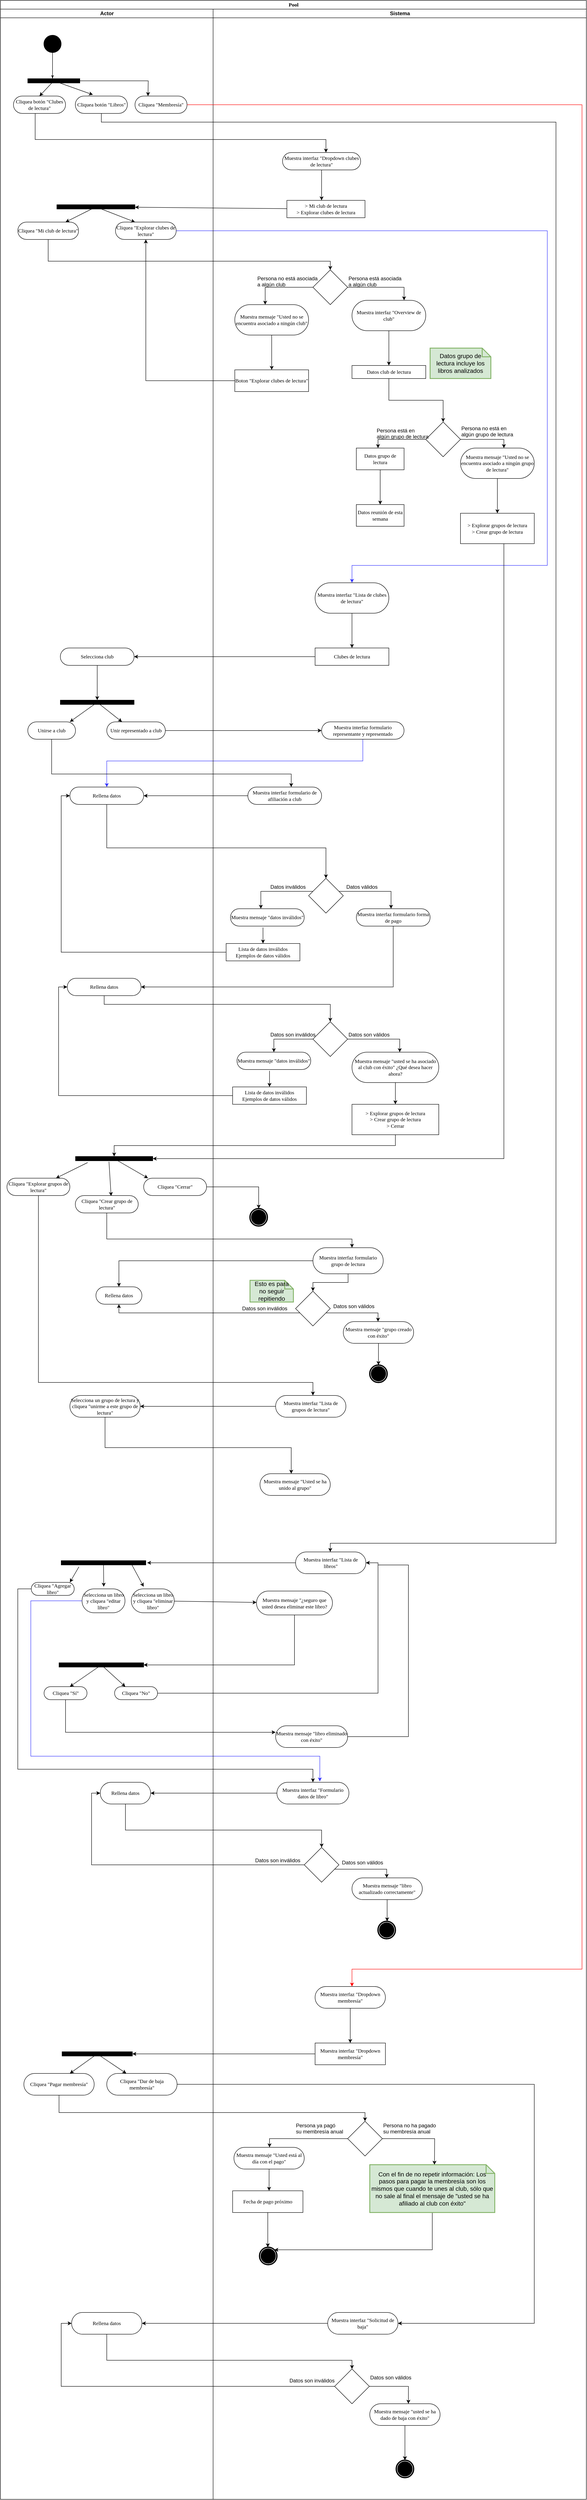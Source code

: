 <mxfile version="12.1.9" type="github" pages="1">
  <diagram name="Page-1" id="0783ab3e-0a74-02c8-0abd-f7b4e66b4bec">
    <mxGraphModel dx="1024" dy="561" grid="1" gridSize="10" guides="1" tooltips="1" connect="1" arrows="1" fold="1" page="1" pageScale="1" pageWidth="850" pageHeight="1100" background="#ffffff" math="0" shadow="0">
      <root>
        <mxCell id="0"/>
        <mxCell id="1" parent="0"/>
        <mxCell id="1c1d494c118603dd-1" value="Pool" style="swimlane;html=1;childLayout=stackLayout;startSize=20;rounded=0;shadow=0;comic=0;labelBackgroundColor=none;strokeColor=#000000;strokeWidth=1;fillColor=#ffffff;fontFamily=Verdana;fontSize=12;fontColor=#000000;align=center;" parent="1" vertex="1">
          <mxGeometry x="40" y="20" width="1350" height="5750" as="geometry"/>
        </mxCell>
        <mxCell id="n3SkGMCZbg7LG-9alkwq-2" value="" style="edgeStyle=orthogonalEdgeStyle;rounded=0;orthogonalLoop=1;jettySize=auto;html=1;exitX=0.417;exitY=1;exitDx=0;exitDy=0;exitPerimeter=0;" edge="1" parent="1c1d494c118603dd-1" source="n3SkGMCZbg7LG-9alkwq-7" target="n3SkGMCZbg7LG-9alkwq-1">
          <mxGeometry relative="1" as="geometry">
            <mxPoint x="80" y="200" as="sourcePoint"/>
            <Array as="points">
              <mxPoint x="80" y="320"/>
              <mxPoint x="750" y="320"/>
            </Array>
          </mxGeometry>
        </mxCell>
        <mxCell id="1c1d494c118603dd-2" value="Actor" style="swimlane;html=1;startSize=20;" parent="1c1d494c118603dd-1" vertex="1">
          <mxGeometry y="20" width="490" height="5730" as="geometry"/>
        </mxCell>
        <mxCell id="60571a20871a0731-4" value="" style="ellipse;whiteSpace=wrap;html=1;rounded=0;shadow=0;comic=0;labelBackgroundColor=none;strokeColor=#000000;strokeWidth=1;fillColor=#000000;fontFamily=Verdana;fontSize=12;fontColor=#000000;align=center;" parent="1c1d494c118603dd-2" vertex="1">
          <mxGeometry x="100" y="60" width="40" height="40" as="geometry"/>
        </mxCell>
        <mxCell id="1c1d494c118603dd-27" style="edgeStyle=orthogonalEdgeStyle;rounded=0;html=1;labelBackgroundColor=none;startArrow=none;startFill=0;startSize=5;endArrow=classicThin;endFill=1;endSize=5;jettySize=auto;orthogonalLoop=1;strokeColor=#000000;strokeWidth=1;fontFamily=Verdana;fontSize=12;fontColor=#000000;" parent="1c1d494c118603dd-2" source="60571a20871a0731-4" edge="1">
          <mxGeometry relative="1" as="geometry">
            <mxPoint x="120" y="160" as="targetPoint"/>
          </mxGeometry>
        </mxCell>
        <mxCell id="n3SkGMCZbg7LG-9alkwq-5" value="" style="rounded=0;whiteSpace=wrap;html=1;fillColor=#000000;" vertex="1" parent="1c1d494c118603dd-2">
          <mxGeometry x="63" y="160" width="120" height="10" as="geometry"/>
        </mxCell>
        <mxCell id="n3SkGMCZbg7LG-9alkwq-7" value="Cliquea botón &quot;Clubes de lectura&quot;" style="rounded=1;whiteSpace=wrap;html=1;shadow=0;comic=0;labelBackgroundColor=none;strokeColor=#000000;strokeWidth=1;fillColor=#ffffff;fontFamily=Verdana;fontSize=12;fontColor=#000000;align=center;arcSize=50;" vertex="1" parent="1c1d494c118603dd-2">
          <mxGeometry x="30" y="200" width="120" height="40" as="geometry"/>
        </mxCell>
        <mxCell id="n3SkGMCZbg7LG-9alkwq-160" value="" style="edgeStyle=orthogonalEdgeStyle;rounded=0;orthogonalLoop=1;jettySize=auto;html=1;strokeColor=#000000;" edge="1" parent="1c1d494c118603dd-2" source="n3SkGMCZbg7LG-9alkwq-10">
          <mxGeometry relative="1" as="geometry">
            <mxPoint x="760" y="3550" as="targetPoint"/>
            <Array as="points">
              <mxPoint x="233" y="260"/>
              <mxPoint x="1280" y="260"/>
              <mxPoint x="1280" y="3530"/>
              <mxPoint x="760" y="3530"/>
            </Array>
          </mxGeometry>
        </mxCell>
        <mxCell id="n3SkGMCZbg7LG-9alkwq-10" value="Cliquea botón &quot;Libros&quot;" style="rounded=1;whiteSpace=wrap;html=1;shadow=0;comic=0;labelBackgroundColor=none;strokeColor=#000000;strokeWidth=1;fillColor=#ffffff;fontFamily=Verdana;fontSize=12;fontColor=#000000;align=center;arcSize=50;" vertex="1" parent="1c1d494c118603dd-2">
          <mxGeometry x="172.5" y="200" width="120" height="40" as="geometry"/>
        </mxCell>
        <mxCell id="n3SkGMCZbg7LG-9alkwq-8" style="edgeStyle=none;rounded=0;orthogonalLoop=1;jettySize=auto;html=1;entryX=0.338;entryY=-0.075;entryDx=0;entryDy=0;entryPerimeter=0;" edge="1" parent="1c1d494c118603dd-2" source="n3SkGMCZbg7LG-9alkwq-5" target="n3SkGMCZbg7LG-9alkwq-10">
          <mxGeometry relative="1" as="geometry">
            <mxPoint x="200" y="200" as="targetPoint"/>
          </mxGeometry>
        </mxCell>
        <mxCell id="n3SkGMCZbg7LG-9alkwq-12" value="" style="rounded=0;whiteSpace=wrap;html=1;shadow=0;comic=0;labelBackgroundColor=none;strokeColor=#000000;strokeWidth=1;fillColor=#000000;fontFamily=Verdana;fontSize=12;fontColor=#000000;align=center;arcSize=50;" vertex="1" parent="1c1d494c118603dd-2">
          <mxGeometry x="130" y="450" width="180" height="10" as="geometry"/>
        </mxCell>
        <mxCell id="n3SkGMCZbg7LG-9alkwq-15" value="Cliquea &quot;Mi club de lectura&quot;" style="rounded=1;whiteSpace=wrap;html=1;shadow=0;comic=0;labelBackgroundColor=none;strokeColor=#000000;strokeWidth=1;fillColor=#ffffff;fontFamily=Verdana;fontSize=12;fontColor=#000000;align=center;arcSize=50;" vertex="1" parent="1c1d494c118603dd-2">
          <mxGeometry x="40" y="490" width="140" height="40" as="geometry"/>
        </mxCell>
        <mxCell id="n3SkGMCZbg7LG-9alkwq-17" value="Cliquea &quot;Explorar clubes de lectura&quot;" style="rounded=1;whiteSpace=wrap;html=1;shadow=0;comic=0;labelBackgroundColor=none;strokeColor=#000000;strokeWidth=1;fillColor=#ffffff;fontFamily=Verdana;fontSize=12;fontColor=#000000;align=center;arcSize=50;" vertex="1" parent="1c1d494c118603dd-2">
          <mxGeometry x="265" y="490" width="140" height="40" as="geometry"/>
        </mxCell>
        <mxCell id="n3SkGMCZbg7LG-9alkwq-57" value="" style="edgeStyle=orthogonalEdgeStyle;rounded=0;orthogonalLoop=1;jettySize=auto;html=1;" edge="1" parent="1c1d494c118603dd-2" source="n3SkGMCZbg7LG-9alkwq-54" target="n3SkGMCZbg7LG-9alkwq-56">
          <mxGeometry relative="1" as="geometry"/>
        </mxCell>
        <mxCell id="n3SkGMCZbg7LG-9alkwq-54" value="Selecciona club" style="rounded=1;whiteSpace=wrap;html=1;shadow=0;comic=0;labelBackgroundColor=none;strokeColor=#000000;strokeWidth=1;fillColor=#ffffff;fontFamily=Verdana;fontSize=12;fontColor=#000000;align=center;arcSize=50;" vertex="1" parent="1c1d494c118603dd-2">
          <mxGeometry x="138" y="1470" width="170" height="40" as="geometry"/>
        </mxCell>
        <mxCell id="n3SkGMCZbg7LG-9alkwq-59" value="" style="rounded=0;orthogonalLoop=1;jettySize=auto;html=1;" edge="1" parent="1c1d494c118603dd-2" source="n3SkGMCZbg7LG-9alkwq-56">
          <mxGeometry relative="1" as="geometry">
            <mxPoint x="160" y="1640" as="targetPoint"/>
          </mxGeometry>
        </mxCell>
        <mxCell id="n3SkGMCZbg7LG-9alkwq-56" value="" style="rounded=0;whiteSpace=wrap;html=1;shadow=0;comic=0;labelBackgroundColor=none;strokeColor=#000000;strokeWidth=1;fillColor=#000000;fontFamily=Verdana;fontSize=12;fontColor=#000000;align=center;arcSize=50;" vertex="1" parent="1c1d494c118603dd-2">
          <mxGeometry x="138" y="1590" width="170" height="10" as="geometry"/>
        </mxCell>
        <mxCell id="n3SkGMCZbg7LG-9alkwq-61" value="Unirse a club" style="rounded=1;whiteSpace=wrap;html=1;shadow=0;comic=0;labelBackgroundColor=none;strokeColor=#000000;strokeWidth=1;fillColor=#ffffff;fontFamily=Verdana;fontSize=12;fontColor=#000000;align=center;arcSize=50;" vertex="1" parent="1c1d494c118603dd-2">
          <mxGeometry x="63" y="1640" width="110" height="40" as="geometry"/>
        </mxCell>
        <mxCell id="n3SkGMCZbg7LG-9alkwq-62" value="Unir representado a club" style="rounded=1;whiteSpace=wrap;html=1;shadow=0;comic=0;labelBackgroundColor=none;strokeColor=#000000;strokeWidth=1;fillColor=#ffffff;fontFamily=Verdana;fontSize=12;fontColor=#000000;align=center;arcSize=50;" vertex="1" parent="1c1d494c118603dd-2">
          <mxGeometry x="245" y="1640" width="135" height="40" as="geometry"/>
        </mxCell>
        <mxCell id="n3SkGMCZbg7LG-9alkwq-65" value="Rellena datos" style="rounded=1;whiteSpace=wrap;html=1;shadow=0;comic=0;labelBackgroundColor=none;strokeColor=#000000;strokeWidth=1;fillColor=#ffffff;fontFamily=Verdana;fontSize=12;fontColor=#000000;align=center;arcSize=50;" vertex="1" parent="1c1d494c118603dd-2">
          <mxGeometry x="160" y="1790" width="170" height="40" as="geometry"/>
        </mxCell>
        <mxCell id="n3SkGMCZbg7LG-9alkwq-85" value="" style="edgeStyle=orthogonalEdgeStyle;rounded=0;orthogonalLoop=1;jettySize=auto;html=1;" edge="1" parent="1c1d494c118603dd-2" source="n3SkGMCZbg7LG-9alkwq-82">
          <mxGeometry relative="1" as="geometry">
            <mxPoint x="760" y="2330" as="targetPoint"/>
            <Array as="points">
              <mxPoint x="239" y="2290"/>
              <mxPoint x="760" y="2290"/>
            </Array>
          </mxGeometry>
        </mxCell>
        <mxCell id="n3SkGMCZbg7LG-9alkwq-82" value="Rellena datos" style="rounded=1;whiteSpace=wrap;html=1;shadow=0;comic=0;labelBackgroundColor=none;strokeColor=#000000;strokeWidth=1;fillColor=#ffffff;fontFamily=Verdana;fontSize=12;fontColor=#000000;align=center;arcSize=50;" vertex="1" parent="1c1d494c118603dd-2">
          <mxGeometry x="154" y="2230" width="170" height="40" as="geometry"/>
        </mxCell>
        <mxCell id="n3SkGMCZbg7LG-9alkwq-111" value="" style="rounded=0;orthogonalLoop=1;jettySize=auto;html=1;strokeColor=#000000;exitX=0.157;exitY=1.4;exitDx=0;exitDy=0;exitPerimeter=0;" edge="1" parent="1c1d494c118603dd-2" source="n3SkGMCZbg7LG-9alkwq-100" target="n3SkGMCZbg7LG-9alkwq-115">
          <mxGeometry relative="1" as="geometry">
            <mxPoint x="190" y="2690" as="targetPoint"/>
          </mxGeometry>
        </mxCell>
        <mxCell id="n3SkGMCZbg7LG-9alkwq-113" value="" style="edgeStyle=none;rounded=0;orthogonalLoop=1;jettySize=auto;html=1;strokeColor=#000000;entryX=0.569;entryY=0.025;entryDx=0;entryDy=0;entryPerimeter=0;exitX=0.433;exitY=1.2;exitDx=0;exitDy=0;exitPerimeter=0;" edge="1" parent="1c1d494c118603dd-2" source="n3SkGMCZbg7LG-9alkwq-100" target="n3SkGMCZbg7LG-9alkwq-116">
          <mxGeometry relative="1" as="geometry">
            <mxPoint x="262" y="2700" as="targetPoint"/>
          </mxGeometry>
        </mxCell>
        <mxCell id="n3SkGMCZbg7LG-9alkwq-100" value="" style="rounded=0;whiteSpace=wrap;html=1;shadow=0;comic=0;labelBackgroundColor=none;strokeColor=#000000;strokeWidth=1;fillColor=#000000;fontFamily=Verdana;fontSize=12;fontColor=#000000;align=center;arcSize=50;" vertex="1" parent="1c1d494c118603dd-2">
          <mxGeometry x="173" y="2640" width="178" height="10" as="geometry"/>
        </mxCell>
        <mxCell id="n3SkGMCZbg7LG-9alkwq-109" value="Cliquea &quot;Membresía&quot;" style="rounded=1;whiteSpace=wrap;html=1;shadow=0;comic=0;labelBackgroundColor=none;strokeColor=#000000;strokeWidth=1;fillColor=#ffffff;fontFamily=Verdana;fontSize=12;fontColor=#000000;align=center;arcSize=50;" vertex="1" parent="1c1d494c118603dd-2">
          <mxGeometry x="310" y="200" width="120" height="40" as="geometry"/>
        </mxCell>
        <mxCell id="n3SkGMCZbg7LG-9alkwq-115" value="Cliquea &quot;Explorar grupos de lectura&quot;" style="rounded=1;whiteSpace=wrap;html=1;shadow=0;comic=0;labelBackgroundColor=none;strokeColor=#000000;strokeWidth=1;fillColor=#ffffff;fontFamily=Verdana;fontSize=12;fontColor=#000000;align=center;arcSize=50;" vertex="1" parent="1c1d494c118603dd-2">
          <mxGeometry x="15" y="2690" width="145" height="40" as="geometry"/>
        </mxCell>
        <mxCell id="n3SkGMCZbg7LG-9alkwq-123" value="" style="edgeStyle=orthogonalEdgeStyle;rounded=0;orthogonalLoop=1;jettySize=auto;html=1;strokeColor=#000000;" edge="1" parent="1c1d494c118603dd-2" source="n3SkGMCZbg7LG-9alkwq-116">
          <mxGeometry relative="1" as="geometry">
            <mxPoint x="810" y="2850" as="targetPoint"/>
            <Array as="points">
              <mxPoint x="245" y="2830"/>
              <mxPoint x="810" y="2830"/>
            </Array>
          </mxGeometry>
        </mxCell>
        <mxCell id="n3SkGMCZbg7LG-9alkwq-116" value="Cliquea &quot;Crear grupo de lectura&quot;" style="rounded=1;whiteSpace=wrap;html=1;shadow=0;comic=0;labelBackgroundColor=none;strokeColor=#000000;strokeWidth=1;fillColor=#ffffff;fontFamily=Verdana;fontSize=12;fontColor=#000000;align=center;arcSize=50;" vertex="1" parent="1c1d494c118603dd-2">
          <mxGeometry x="172.5" y="2730" width="145" height="40" as="geometry"/>
        </mxCell>
        <mxCell id="n3SkGMCZbg7LG-9alkwq-119" value="Cliquea &quot;Cerrar&quot;" style="rounded=1;whiteSpace=wrap;html=1;shadow=0;comic=0;labelBackgroundColor=none;strokeColor=#000000;strokeWidth=1;fillColor=#ffffff;fontFamily=Verdana;fontSize=12;fontColor=#000000;align=center;arcSize=50;" vertex="1" parent="1c1d494c118603dd-2">
          <mxGeometry x="330" y="2690" width="145" height="40" as="geometry"/>
        </mxCell>
        <mxCell id="n3SkGMCZbg7LG-9alkwq-125" value="Rellena datos" style="rounded=1;whiteSpace=wrap;html=1;shadow=0;comic=0;labelBackgroundColor=none;strokeColor=#000000;strokeWidth=1;fillColor=#ffffff;fontFamily=Verdana;fontSize=12;fontColor=#000000;align=center;arcSize=50;" vertex="1" parent="1c1d494c118603dd-2">
          <mxGeometry x="220" y="2940" width="106" height="40" as="geometry"/>
        </mxCell>
        <mxCell id="n3SkGMCZbg7LG-9alkwq-152" value="Selecciona un grupo de lectura y cliquea &quot;unirme a este grupo de lectura&quot;" style="rounded=1;whiteSpace=wrap;html=1;shadow=0;comic=0;labelBackgroundColor=none;strokeColor=#000000;strokeWidth=1;fillColor=#ffffff;fontFamily=Verdana;fontSize=12;fontColor=#000000;align=center;arcSize=50;" vertex="1" parent="1c1d494c118603dd-2">
          <mxGeometry x="160" y="3190" width="162" height="50" as="geometry"/>
        </mxCell>
        <mxCell id="n3SkGMCZbg7LG-9alkwq-166" value="" style="rounded=0;orthogonalLoop=1;jettySize=auto;html=1;strokeColor=#000000;exitX=0.21;exitY=1.4;exitDx=0;exitDy=0;exitPerimeter=0;" edge="1" parent="1c1d494c118603dd-2" source="n3SkGMCZbg7LG-9alkwq-164">
          <mxGeometry relative="1" as="geometry">
            <mxPoint x="160" y="3620" as="targetPoint"/>
          </mxGeometry>
        </mxCell>
        <mxCell id="n3SkGMCZbg7LG-9alkwq-169" value="" style="edgeStyle=none;rounded=0;orthogonalLoop=1;jettySize=auto;html=1;strokeColor=#000000;" edge="1" parent="1c1d494c118603dd-2" source="n3SkGMCZbg7LG-9alkwq-164">
          <mxGeometry relative="1" as="geometry">
            <mxPoint x="238" y="3630" as="targetPoint"/>
          </mxGeometry>
        </mxCell>
        <mxCell id="n3SkGMCZbg7LG-9alkwq-164" value="" style="rounded=0;whiteSpace=wrap;html=1;fillColor=#000000;" vertex="1" parent="1c1d494c118603dd-2">
          <mxGeometry x="140" y="3570" width="195" height="10" as="geometry"/>
        </mxCell>
        <mxCell id="n3SkGMCZbg7LG-9alkwq-167" value="Cliquea &quot;Agregar libro&quot;" style="rounded=1;whiteSpace=wrap;html=1;shadow=0;comic=0;labelBackgroundColor=none;strokeColor=#000000;strokeWidth=1;fillColor=#ffffff;fontFamily=Verdana;fontSize=12;fontColor=#000000;align=center;arcSize=50;" vertex="1" parent="1c1d494c118603dd-2">
          <mxGeometry x="71" y="3620" width="99" height="30" as="geometry"/>
        </mxCell>
        <mxCell id="n3SkGMCZbg7LG-9alkwq-170" value="Selecciona un libro y cliquea &quot;editar libro&quot;" style="rounded=1;whiteSpace=wrap;html=1;shadow=0;comic=0;labelBackgroundColor=none;strokeColor=#000000;strokeWidth=1;fillColor=#ffffff;fontFamily=Verdana;fontSize=12;fontColor=#000000;align=center;arcSize=50;" vertex="1" parent="1c1d494c118603dd-2">
          <mxGeometry x="188" y="3635" width="99" height="55" as="geometry"/>
        </mxCell>
        <mxCell id="n3SkGMCZbg7LG-9alkwq-172" value="Selecciona un libro y cliquea &quot;eliminar libro&quot;" style="rounded=1;whiteSpace=wrap;html=1;shadow=0;comic=0;labelBackgroundColor=none;strokeColor=#000000;strokeWidth=1;fillColor=#ffffff;fontFamily=Verdana;fontSize=12;fontColor=#000000;align=center;arcSize=50;" vertex="1" parent="1c1d494c118603dd-2">
          <mxGeometry x="301.5" y="3635" width="99" height="55" as="geometry"/>
        </mxCell>
        <mxCell id="n3SkGMCZbg7LG-9alkwq-177" value="" style="rounded=0;whiteSpace=wrap;html=1;fillColor=#000000;" vertex="1" parent="1c1d494c118603dd-2">
          <mxGeometry x="135" y="3805" width="195" height="10" as="geometry"/>
        </mxCell>
        <mxCell id="n3SkGMCZbg7LG-9alkwq-179" value="Cliquea &quot;Sí&quot;" style="rounded=1;whiteSpace=wrap;html=1;shadow=0;comic=0;labelBackgroundColor=none;strokeColor=#000000;strokeWidth=1;fillColor=#ffffff;fontFamily=Verdana;fontSize=12;fontColor=#000000;align=center;arcSize=50;" vertex="1" parent="1c1d494c118603dd-2">
          <mxGeometry x="100.5" y="3860" width="99" height="30" as="geometry"/>
        </mxCell>
        <mxCell id="n3SkGMCZbg7LG-9alkwq-182" value="Cliquea &quot;No&quot;" style="rounded=1;whiteSpace=wrap;html=1;shadow=0;comic=0;labelBackgroundColor=none;strokeColor=#000000;strokeWidth=1;fillColor=#ffffff;fontFamily=Verdana;fontSize=12;fontColor=#000000;align=center;arcSize=50;" vertex="1" parent="1c1d494c118603dd-2">
          <mxGeometry x="263" y="3860" width="99" height="30" as="geometry"/>
        </mxCell>
        <mxCell id="n3SkGMCZbg7LG-9alkwq-181" style="edgeStyle=none;rounded=0;orthogonalLoop=1;jettySize=auto;html=1;strokeColor=#000000;entryX=0.25;entryY=0;entryDx=0;entryDy=0;" edge="1" parent="1c1d494c118603dd-2" source="n3SkGMCZbg7LG-9alkwq-177" target="n3SkGMCZbg7LG-9alkwq-182">
          <mxGeometry relative="1" as="geometry">
            <mxPoint x="320" y="3860" as="targetPoint"/>
          </mxGeometry>
        </mxCell>
        <mxCell id="n3SkGMCZbg7LG-9alkwq-194" value="" style="edgeStyle=orthogonalEdgeStyle;rounded=0;orthogonalLoop=1;jettySize=auto;html=1;startArrow=none;startFill=0;endArrow=classic;endFill=1;strokeColor=#000000;" edge="1" parent="1c1d494c118603dd-2" source="n3SkGMCZbg7LG-9alkwq-191">
          <mxGeometry relative="1" as="geometry">
            <mxPoint x="740" y="4230" as="targetPoint"/>
            <Array as="points">
              <mxPoint x="288" y="4190"/>
              <mxPoint x="740" y="4190"/>
            </Array>
          </mxGeometry>
        </mxCell>
        <mxCell id="n3SkGMCZbg7LG-9alkwq-191" value="Rellena datos" style="rounded=1;whiteSpace=wrap;html=1;shadow=0;comic=0;labelBackgroundColor=none;strokeColor=#000000;strokeWidth=1;fillColor=#ffffff;fontFamily=Verdana;fontSize=12;fontColor=#000000;align=center;arcSize=50;" vertex="1" parent="1c1d494c118603dd-2">
          <mxGeometry x="230" y="4080" width="116" height="50" as="geometry"/>
        </mxCell>
        <mxCell id="n3SkGMCZbg7LG-9alkwq-211" value="" style="rounded=0;whiteSpace=wrap;html=1;shadow=0;comic=0;labelBackgroundColor=none;strokeColor=#000000;strokeWidth=1;fillColor=#000000;fontFamily=Verdana;fontSize=12;fontColor=#000000;align=center;arcSize=50;" vertex="1" parent="1c1d494c118603dd-2">
          <mxGeometry x="142" y="4700" width="162" height="10" as="geometry"/>
        </mxCell>
        <mxCell id="n3SkGMCZbg7LG-9alkwq-216" value="Cliquea &quot;Pagar membresía&quot;" style="rounded=1;whiteSpace=wrap;html=1;shadow=0;comic=0;labelBackgroundColor=none;strokeColor=#000000;strokeWidth=1;fillColor=#ffffff;fontFamily=Verdana;fontSize=12;fontColor=#000000;align=center;arcSize=50;" vertex="1" parent="1c1d494c118603dd-2">
          <mxGeometry x="54" y="4750" width="162" height="50" as="geometry"/>
        </mxCell>
        <mxCell id="n3SkGMCZbg7LG-9alkwq-217" value="Cliquea &quot;Dar de baja membresía&quot;" style="rounded=1;whiteSpace=wrap;html=1;shadow=0;comic=0;labelBackgroundColor=none;strokeColor=#000000;strokeWidth=1;fillColor=#ffffff;fontFamily=Verdana;fontSize=12;fontColor=#000000;align=center;arcSize=50;" vertex="1" parent="1c1d494c118603dd-2">
          <mxGeometry x="245" y="4750" width="162" height="50" as="geometry"/>
        </mxCell>
        <mxCell id="n3SkGMCZbg7LG-9alkwq-242" value="" style="edgeStyle=orthogonalEdgeStyle;rounded=0;orthogonalLoop=1;jettySize=auto;html=1;startArrow=none;startFill=0;endArrow=classic;endFill=1;strokeColor=#000000;" edge="1" parent="1c1d494c118603dd-2" source="n3SkGMCZbg7LG-9alkwq-239">
          <mxGeometry relative="1" as="geometry">
            <mxPoint x="810" y="5430" as="targetPoint"/>
            <Array as="points">
              <mxPoint x="245" y="5410"/>
              <mxPoint x="810" y="5410"/>
            </Array>
          </mxGeometry>
        </mxCell>
        <mxCell id="n3SkGMCZbg7LG-9alkwq-239" value="Rellena datos" style="rounded=1;whiteSpace=wrap;html=1;shadow=0;comic=0;labelBackgroundColor=none;strokeColor=#000000;strokeWidth=1;fillColor=#ffffff;fontFamily=Verdana;fontSize=12;fontColor=#000000;align=center;arcSize=50;" vertex="1" parent="1c1d494c118603dd-2">
          <mxGeometry x="164" y="5300" width="162" height="50" as="geometry"/>
        </mxCell>
        <mxCell id="n3SkGMCZbg7LG-9alkwq-13" value="" style="edgeStyle=none;rounded=0;orthogonalLoop=1;jettySize=auto;html=1;" edge="1" parent="1c1d494c118603dd-1" source="n3SkGMCZbg7LG-9alkwq-3" target="n3SkGMCZbg7LG-9alkwq-12">
          <mxGeometry relative="1" as="geometry"/>
        </mxCell>
        <mxCell id="n3SkGMCZbg7LG-9alkwq-29" value="" style="edgeStyle=orthogonalEdgeStyle;rounded=0;orthogonalLoop=1;jettySize=auto;html=1;entryX=0.5;entryY=1;entryDx=0;entryDy=0;" edge="1" parent="1c1d494c118603dd-1" source="n3SkGMCZbg7LG-9alkwq-26" target="n3SkGMCZbg7LG-9alkwq-17">
          <mxGeometry relative="1" as="geometry">
            <mxPoint x="340" y="640" as="targetPoint"/>
          </mxGeometry>
        </mxCell>
        <mxCell id="n3SkGMCZbg7LG-9alkwq-50" style="edgeStyle=orthogonalEdgeStyle;rounded=0;orthogonalLoop=1;jettySize=auto;html=1;exitX=1;exitY=0.5;exitDx=0;exitDy=0;strokeColor=#3333FF;" edge="1" parent="1c1d494c118603dd-1" source="n3SkGMCZbg7LG-9alkwq-17">
          <mxGeometry relative="1" as="geometry">
            <mxPoint x="810" y="1340" as="targetPoint"/>
            <Array as="points">
              <mxPoint x="1260" y="530"/>
              <mxPoint x="1260" y="1300"/>
              <mxPoint x="810" y="1300"/>
              <mxPoint x="810" y="1330"/>
            </Array>
          </mxGeometry>
        </mxCell>
        <mxCell id="n3SkGMCZbg7LG-9alkwq-55" value="" style="edgeStyle=orthogonalEdgeStyle;rounded=0;orthogonalLoop=1;jettySize=auto;html=1;" edge="1" parent="1c1d494c118603dd-1" source="n3SkGMCZbg7LG-9alkwq-52" target="n3SkGMCZbg7LG-9alkwq-54">
          <mxGeometry relative="1" as="geometry"/>
        </mxCell>
        <mxCell id="n3SkGMCZbg7LG-9alkwq-66" value="" style="edgeStyle=orthogonalEdgeStyle;rounded=0;orthogonalLoop=1;jettySize=auto;html=1;" edge="1" parent="1c1d494c118603dd-1" source="n3SkGMCZbg7LG-9alkwq-64" target="n3SkGMCZbg7LG-9alkwq-65">
          <mxGeometry relative="1" as="geometry"/>
        </mxCell>
        <mxCell id="n3SkGMCZbg7LG-9alkwq-68" value="" style="edgeStyle=orthogonalEdgeStyle;rounded=0;orthogonalLoop=1;jettySize=auto;html=1;entryX=0.5;entryY=0;entryDx=0;entryDy=0;" edge="1" parent="1c1d494c118603dd-1" source="n3SkGMCZbg7LG-9alkwq-65" target="n3SkGMCZbg7LG-9alkwq-71">
          <mxGeometry relative="1" as="geometry">
            <mxPoint x="665" y="1950" as="targetPoint"/>
            <Array as="points">
              <mxPoint x="245" y="1950"/>
              <mxPoint x="750" y="1950"/>
            </Array>
          </mxGeometry>
        </mxCell>
        <mxCell id="n3SkGMCZbg7LG-9alkwq-83" value="" style="edgeStyle=orthogonalEdgeStyle;rounded=0;orthogonalLoop=1;jettySize=auto;html=1;" edge="1" parent="1c1d494c118603dd-1" source="n3SkGMCZbg7LG-9alkwq-81" target="n3SkGMCZbg7LG-9alkwq-82">
          <mxGeometry relative="1" as="geometry">
            <Array as="points">
              <mxPoint x="905" y="2270"/>
            </Array>
          </mxGeometry>
        </mxCell>
        <mxCell id="n3SkGMCZbg7LG-9alkwq-87" style="edgeStyle=orthogonalEdgeStyle;rounded=0;orthogonalLoop=1;jettySize=auto;html=1;entryX=0;entryY=0.5;entryDx=0;entryDy=0;" edge="1" parent="1c1d494c118603dd-1" source="n3SkGMCZbg7LG-9alkwq-76" target="n3SkGMCZbg7LG-9alkwq-65">
          <mxGeometry relative="1" as="geometry"/>
        </mxCell>
        <mxCell id="n3SkGMCZbg7LG-9alkwq-95" style="edgeStyle=orthogonalEdgeStyle;rounded=0;orthogonalLoop=1;jettySize=auto;html=1;entryX=0;entryY=0.5;entryDx=0;entryDy=0;" edge="1" parent="1c1d494c118603dd-1" source="n3SkGMCZbg7LG-9alkwq-92" target="n3SkGMCZbg7LG-9alkwq-82">
          <mxGeometry relative="1" as="geometry"/>
        </mxCell>
        <mxCell id="n3SkGMCZbg7LG-9alkwq-101" value="" style="edgeStyle=orthogonalEdgeStyle;rounded=0;orthogonalLoop=1;jettySize=auto;html=1;" edge="1" parent="1c1d494c118603dd-1" source="n3SkGMCZbg7LG-9alkwq-98" target="n3SkGMCZbg7LG-9alkwq-100">
          <mxGeometry relative="1" as="geometry">
            <Array as="points">
              <mxPoint x="910" y="2635"/>
            </Array>
          </mxGeometry>
        </mxCell>
        <mxCell id="n3SkGMCZbg7LG-9alkwq-103" value="" style="edgeStyle=orthogonalEdgeStyle;rounded=0;orthogonalLoop=1;jettySize=auto;html=1;entryX=1;entryY=0.5;entryDx=0;entryDy=0;" edge="1" parent="1c1d494c118603dd-1" source="n3SkGMCZbg7LG-9alkwq-46" target="n3SkGMCZbg7LG-9alkwq-100">
          <mxGeometry relative="1" as="geometry">
            <mxPoint x="360" y="2650" as="targetPoint"/>
            <Array as="points">
              <mxPoint x="1160" y="2665"/>
            </Array>
          </mxGeometry>
        </mxCell>
        <mxCell id="n3SkGMCZbg7LG-9alkwq-106" value="" style="edgeStyle=orthogonalEdgeStyle;rounded=0;orthogonalLoop=1;jettySize=auto;html=1;" edge="1" parent="1c1d494c118603dd-1" source="n3SkGMCZbg7LG-9alkwq-62" target="n3SkGMCZbg7LG-9alkwq-105">
          <mxGeometry relative="1" as="geometry"/>
        </mxCell>
        <mxCell id="n3SkGMCZbg7LG-9alkwq-107" style="edgeStyle=orthogonalEdgeStyle;rounded=0;orthogonalLoop=1;jettySize=auto;html=1;entryX=0.5;entryY=0;entryDx=0;entryDy=0;strokeColor=#3333FF;" edge="1" parent="1c1d494c118603dd-1" source="n3SkGMCZbg7LG-9alkwq-105" target="n3SkGMCZbg7LG-9alkwq-65">
          <mxGeometry relative="1" as="geometry">
            <Array as="points">
              <mxPoint x="835" y="1750"/>
              <mxPoint x="245" y="1750"/>
            </Array>
          </mxGeometry>
        </mxCell>
        <mxCell id="n3SkGMCZbg7LG-9alkwq-120" value="" style="edgeStyle=orthogonalEdgeStyle;rounded=0;orthogonalLoop=1;jettySize=auto;html=1;strokeColor=#000000;entryX=0.5;entryY=0;entryDx=0;entryDy=0;" edge="1" parent="1c1d494c118603dd-1" source="n3SkGMCZbg7LG-9alkwq-119" target="60571a20871a0731-5">
          <mxGeometry relative="1" as="geometry">
            <mxPoint x="600" y="2730" as="targetPoint"/>
          </mxGeometry>
        </mxCell>
        <mxCell id="n3SkGMCZbg7LG-9alkwq-126" value="" style="edgeStyle=orthogonalEdgeStyle;rounded=0;orthogonalLoop=1;jettySize=auto;html=1;strokeColor=#000000;" edge="1" parent="1c1d494c118603dd-1" source="n3SkGMCZbg7LG-9alkwq-124" target="n3SkGMCZbg7LG-9alkwq-125">
          <mxGeometry relative="1" as="geometry"/>
        </mxCell>
        <mxCell id="n3SkGMCZbg7LG-9alkwq-131" value="" style="edgeStyle=orthogonalEdgeStyle;rounded=0;orthogonalLoop=1;jettySize=auto;html=1;strokeColor=#000000;entryX=0.5;entryY=1;entryDx=0;entryDy=0;" edge="1" parent="1c1d494c118603dd-1" source="n3SkGMCZbg7LG-9alkwq-129" target="n3SkGMCZbg7LG-9alkwq-125">
          <mxGeometry relative="1" as="geometry">
            <mxPoint x="640" y="3020" as="targetPoint"/>
            <Array as="points">
              <mxPoint x="273" y="3020"/>
            </Array>
          </mxGeometry>
        </mxCell>
        <mxCell id="n3SkGMCZbg7LG-9alkwq-153" value="" style="edgeStyle=orthogonalEdgeStyle;rounded=0;orthogonalLoop=1;jettySize=auto;html=1;strokeColor=#000000;" edge="1" parent="1c1d494c118603dd-1" source="n3SkGMCZbg7LG-9alkwq-145" target="n3SkGMCZbg7LG-9alkwq-152">
          <mxGeometry relative="1" as="geometry"/>
        </mxCell>
        <mxCell id="n3SkGMCZbg7LG-9alkwq-163" value="" style="edgeStyle=orthogonalEdgeStyle;rounded=0;orthogonalLoop=1;jettySize=auto;html=1;strokeColor=#000000;" edge="1" parent="1c1d494c118603dd-1" source="n3SkGMCZbg7LG-9alkwq-161">
          <mxGeometry relative="1" as="geometry">
            <mxPoint x="338" y="3595" as="targetPoint"/>
          </mxGeometry>
        </mxCell>
        <mxCell id="n3SkGMCZbg7LG-9alkwq-174" value="" style="edgeStyle=none;rounded=0;orthogonalLoop=1;jettySize=auto;html=1;strokeColor=#000000;" edge="1" parent="1c1d494c118603dd-1" source="n3SkGMCZbg7LG-9alkwq-172" target="n3SkGMCZbg7LG-9alkwq-173">
          <mxGeometry relative="1" as="geometry"/>
        </mxCell>
        <mxCell id="n3SkGMCZbg7LG-9alkwq-176" value="" style="edgeStyle=orthogonalEdgeStyle;rounded=0;orthogonalLoop=1;jettySize=auto;html=1;strokeColor=#000000;" edge="1" parent="1c1d494c118603dd-1" source="n3SkGMCZbg7LG-9alkwq-173">
          <mxGeometry relative="1" as="geometry">
            <mxPoint x="330" y="3830" as="targetPoint"/>
            <Array as="points">
              <mxPoint x="678" y="3830"/>
            </Array>
          </mxGeometry>
        </mxCell>
        <mxCell id="n3SkGMCZbg7LG-9alkwq-183" style="edgeStyle=orthogonalEdgeStyle;rounded=0;orthogonalLoop=1;jettySize=auto;html=1;entryX=1;entryY=0.5;entryDx=0;entryDy=0;strokeColor=#000000;" edge="1" parent="1c1d494c118603dd-1" source="n3SkGMCZbg7LG-9alkwq-182" target="n3SkGMCZbg7LG-9alkwq-161">
          <mxGeometry relative="1" as="geometry">
            <Array as="points">
              <mxPoint x="870" y="3895"/>
              <mxPoint x="870" y="3595"/>
            </Array>
          </mxGeometry>
        </mxCell>
        <mxCell id="n3SkGMCZbg7LG-9alkwq-185" value="" style="edgeStyle=orthogonalEdgeStyle;rounded=0;orthogonalLoop=1;jettySize=auto;html=1;strokeColor=#000000;" edge="1" parent="1c1d494c118603dd-1" source="n3SkGMCZbg7LG-9alkwq-179" target="n3SkGMCZbg7LG-9alkwq-184">
          <mxGeometry relative="1" as="geometry">
            <Array as="points">
              <mxPoint x="150" y="3985"/>
            </Array>
          </mxGeometry>
        </mxCell>
        <mxCell id="n3SkGMCZbg7LG-9alkwq-192" value="" style="edgeStyle=orthogonalEdgeStyle;rounded=0;orthogonalLoop=1;jettySize=auto;html=1;startArrow=none;startFill=0;endArrow=classic;endFill=1;strokeColor=#000000;" edge="1" parent="1c1d494c118603dd-1" source="n3SkGMCZbg7LG-9alkwq-189" target="n3SkGMCZbg7LG-9alkwq-191">
          <mxGeometry relative="1" as="geometry"/>
        </mxCell>
        <mxCell id="n3SkGMCZbg7LG-9alkwq-203" style="edgeStyle=orthogonalEdgeStyle;rounded=0;orthogonalLoop=1;jettySize=auto;html=1;exitX=0;exitY=0.5;exitDx=0;exitDy=0;entryX=0;entryY=0.5;entryDx=0;entryDy=0;startArrow=none;startFill=0;endArrow=classic;endFill=1;strokeColor=#000000;" edge="1" parent="1c1d494c118603dd-1" source="n3SkGMCZbg7LG-9alkwq-197" target="n3SkGMCZbg7LG-9alkwq-191">
          <mxGeometry relative="1" as="geometry"/>
        </mxCell>
        <mxCell id="n3SkGMCZbg7LG-9alkwq-205" style="edgeStyle=orthogonalEdgeStyle;rounded=0;orthogonalLoop=1;jettySize=auto;html=1;startArrow=none;startFill=0;endArrow=classic;endFill=1;strokeColor=#3333FF;entryX=0.596;entryY=-0.04;entryDx=0;entryDy=0;entryPerimeter=0;" edge="1" parent="1c1d494c118603dd-1" source="n3SkGMCZbg7LG-9alkwq-170" target="n3SkGMCZbg7LG-9alkwq-189">
          <mxGeometry relative="1" as="geometry">
            <mxPoint x="510" y="4106" as="targetPoint"/>
            <Array as="points">
              <mxPoint x="70" y="3683"/>
              <mxPoint x="70" y="4040"/>
              <mxPoint x="736" y="4040"/>
            </Array>
          </mxGeometry>
        </mxCell>
        <mxCell id="n3SkGMCZbg7LG-9alkwq-212" value="" style="edgeStyle=orthogonalEdgeStyle;rounded=0;orthogonalLoop=1;jettySize=auto;html=1;startArrow=none;startFill=0;endArrow=classic;endFill=1;strokeColor=#000000;" edge="1" parent="1c1d494c118603dd-1" source="n3SkGMCZbg7LG-9alkwq-209" target="n3SkGMCZbg7LG-9alkwq-211">
          <mxGeometry relative="1" as="geometry"/>
        </mxCell>
        <mxCell id="1c1d494c118603dd-4" value="Sistema" style="swimlane;html=1;startSize=20;" parent="1c1d494c118603dd-1" vertex="1">
          <mxGeometry x="490" y="20" width="860" height="5730" as="geometry"/>
        </mxCell>
        <mxCell id="60571a20871a0731-5" value="" style="shape=mxgraph.bpmn.shape;html=1;verticalLabelPosition=bottom;labelBackgroundColor=#ffffff;verticalAlign=top;perimeter=ellipsePerimeter;outline=end;symbol=terminate;rounded=0;shadow=0;comic=0;strokeColor=#000000;strokeWidth=1;fillColor=#ffffff;fontFamily=Verdana;fontSize=12;fontColor=#000000;align=center;" parent="1c1d494c118603dd-4" vertex="1">
          <mxGeometry x="85" y="2760" width="40" height="40" as="geometry"/>
        </mxCell>
        <mxCell id="n3SkGMCZbg7LG-9alkwq-11" value="" style="edgeStyle=none;rounded=0;orthogonalLoop=1;jettySize=auto;html=1;entryX=0.444;entryY=0;entryDx=0;entryDy=0;entryPerimeter=0;" edge="1" parent="1c1d494c118603dd-4" source="n3SkGMCZbg7LG-9alkwq-1" target="n3SkGMCZbg7LG-9alkwq-3">
          <mxGeometry relative="1" as="geometry"/>
        </mxCell>
        <mxCell id="n3SkGMCZbg7LG-9alkwq-1" value="Muestra interfaz &quot;Dropdown clubes de lectura&quot;" style="rounded=1;whiteSpace=wrap;html=1;shadow=0;comic=0;labelBackgroundColor=none;strokeColor=#000000;strokeWidth=1;fillColor=#ffffff;fontFamily=Verdana;fontSize=12;fontColor=#000000;align=center;arcSize=50;" vertex="1" parent="1c1d494c118603dd-4">
          <mxGeometry x="160" y="330" width="180" height="40" as="geometry"/>
        </mxCell>
        <mxCell id="n3SkGMCZbg7LG-9alkwq-3" value="&lt;div&gt;&amp;gt; Mi club de lectura&lt;/div&gt;&lt;div&gt;&amp;gt; Explorar clubes de lectura&lt;br&gt;&lt;/div&gt;" style="rounded=0;whiteSpace=wrap;html=1;shadow=0;comic=0;labelBackgroundColor=none;strokeColor=#000000;strokeWidth=1;fillColor=#ffffff;fontFamily=Verdana;fontSize=12;fontColor=#000000;align=center;arcSize=50;" vertex="1" parent="1c1d494c118603dd-4">
          <mxGeometry x="170" y="440" width="180" height="40" as="geometry"/>
        </mxCell>
        <mxCell id="n3SkGMCZbg7LG-9alkwq-23" value="" style="edgeStyle=orthogonalEdgeStyle;rounded=0;orthogonalLoop=1;jettySize=auto;html=1;" edge="1" parent="1c1d494c118603dd-4" source="n3SkGMCZbg7LG-9alkwq-19">
          <mxGeometry relative="1" as="geometry">
            <mxPoint x="440" y="670" as="targetPoint"/>
            <Array as="points">
              <mxPoint x="440" y="640"/>
            </Array>
          </mxGeometry>
        </mxCell>
        <mxCell id="n3SkGMCZbg7LG-9alkwq-19" value="" style="rhombus;whiteSpace=wrap;html=1;rounded=0;fillColor=#FFFFFF;" vertex="1" parent="1c1d494c118603dd-4">
          <mxGeometry x="230" y="600" width="80" height="80" as="geometry"/>
        </mxCell>
        <mxCell id="n3SkGMCZbg7LG-9alkwq-21" value="&lt;div&gt;Persona no está asociada &lt;br&gt;&lt;/div&gt;&lt;div&gt;a algún club&lt;/div&gt;" style="text;html=1;resizable=0;points=[];autosize=1;align=left;verticalAlign=top;spacingTop=-4;" vertex="1" parent="1c1d494c118603dd-4">
          <mxGeometry x="100" y="610" width="150" height="30" as="geometry"/>
        </mxCell>
        <mxCell id="n3SkGMCZbg7LG-9alkwq-24" value="&lt;div&gt;Persona está asociada &lt;br&gt;&lt;/div&gt;&lt;div&gt;a algún club&lt;br&gt;&lt;/div&gt;" style="text;html=1;resizable=0;points=[];autosize=1;align=left;verticalAlign=top;spacingTop=-4;" vertex="1" parent="1c1d494c118603dd-4">
          <mxGeometry x="310" y="610" width="140" height="30" as="geometry"/>
        </mxCell>
        <mxCell id="n3SkGMCZbg7LG-9alkwq-27" value="" style="edgeStyle=orthogonalEdgeStyle;rounded=0;orthogonalLoop=1;jettySize=auto;html=1;" edge="1" parent="1c1d494c118603dd-4" source="n3SkGMCZbg7LG-9alkwq-25" target="n3SkGMCZbg7LG-9alkwq-26">
          <mxGeometry relative="1" as="geometry"/>
        </mxCell>
        <mxCell id="n3SkGMCZbg7LG-9alkwq-25" value="Muestra mensaje &quot;Usted no se encuentra asociado a ningún club&quot;" style="rounded=1;whiteSpace=wrap;html=1;shadow=0;comic=0;labelBackgroundColor=none;strokeColor=#000000;strokeWidth=1;fillColor=#ffffff;fontFamily=Verdana;fontSize=12;fontColor=#000000;align=center;arcSize=50;" vertex="1" parent="1c1d494c118603dd-4">
          <mxGeometry x="50" y="680" width="170" height="70" as="geometry"/>
        </mxCell>
        <mxCell id="n3SkGMCZbg7LG-9alkwq-26" value="Boton &quot;Explorar clubes de lectura&quot;" style="rounded=0;whiteSpace=wrap;html=1;shadow=0;comic=0;labelBackgroundColor=none;strokeColor=#000000;strokeWidth=1;fillColor=#ffffff;fontFamily=Verdana;fontSize=12;fontColor=#000000;align=center;arcSize=50;" vertex="1" parent="1c1d494c118603dd-4">
          <mxGeometry x="50" y="830" width="170" height="50" as="geometry"/>
        </mxCell>
        <mxCell id="n3SkGMCZbg7LG-9alkwq-34" value="" style="edgeStyle=orthogonalEdgeStyle;rounded=0;orthogonalLoop=1;jettySize=auto;html=1;" edge="1" parent="1c1d494c118603dd-4" source="n3SkGMCZbg7LG-9alkwq-32" target="n3SkGMCZbg7LG-9alkwq-33">
          <mxGeometry relative="1" as="geometry"/>
        </mxCell>
        <mxCell id="n3SkGMCZbg7LG-9alkwq-32" value="Muestra interfaz &quot;Overview de club&quot;" style="rounded=1;whiteSpace=wrap;html=1;shadow=0;comic=0;labelBackgroundColor=none;strokeColor=#000000;strokeWidth=1;fillColor=#ffffff;fontFamily=Verdana;fontSize=12;fontColor=#000000;align=center;arcSize=50;" vertex="1" parent="1c1d494c118603dd-4">
          <mxGeometry x="320" y="670" width="170" height="70" as="geometry"/>
        </mxCell>
        <mxCell id="n3SkGMCZbg7LG-9alkwq-36" value="" style="edgeStyle=orthogonalEdgeStyle;rounded=0;orthogonalLoop=1;jettySize=auto;html=1;entryX=0.5;entryY=0;entryDx=0;entryDy=0;" edge="1" parent="1c1d494c118603dd-4" source="n3SkGMCZbg7LG-9alkwq-33" target="n3SkGMCZbg7LG-9alkwq-37">
          <mxGeometry relative="1" as="geometry">
            <mxPoint x="405" y="930" as="targetPoint"/>
          </mxGeometry>
        </mxCell>
        <mxCell id="n3SkGMCZbg7LG-9alkwq-33" value="Datos club de lectura" style="rounded=0;whiteSpace=wrap;html=1;shadow=0;comic=0;labelBackgroundColor=none;strokeColor=#000000;strokeWidth=1;fillColor=#ffffff;fontFamily=Verdana;fontSize=12;fontColor=#000000;align=center;arcSize=50;" vertex="1" parent="1c1d494c118603dd-4">
          <mxGeometry x="320" y="820" width="170" height="30" as="geometry"/>
        </mxCell>
        <mxCell id="n3SkGMCZbg7LG-9alkwq-37" value="" style="rhombus;whiteSpace=wrap;html=1;rounded=0;fillColor=#FFFFFF;" vertex="1" parent="1c1d494c118603dd-4">
          <mxGeometry x="490" y="950" width="80" height="80" as="geometry"/>
        </mxCell>
        <mxCell id="n3SkGMCZbg7LG-9alkwq-39" value="&lt;div&gt;Persona está en &lt;br&gt;&lt;/div&gt;&lt;div&gt;algún grupo de lectura&lt;br&gt;&lt;/div&gt;" style="text;html=1;resizable=0;points=[];autosize=1;align=left;verticalAlign=top;spacingTop=-4;" vertex="1" parent="1c1d494c118603dd-4">
          <mxGeometry x="375" y="960" width="130" height="30" as="geometry"/>
        </mxCell>
        <mxCell id="n3SkGMCZbg7LG-9alkwq-42" value="" style="edgeStyle=orthogonalEdgeStyle;rounded=0;orthogonalLoop=1;jettySize=auto;html=1;" edge="1" parent="1c1d494c118603dd-4" source="n3SkGMCZbg7LG-9alkwq-40" target="n3SkGMCZbg7LG-9alkwq-41">
          <mxGeometry relative="1" as="geometry"/>
        </mxCell>
        <mxCell id="n3SkGMCZbg7LG-9alkwq-40" value="Datos grupo de lectura" style="rounded=0;whiteSpace=wrap;html=1;shadow=0;comic=0;labelBackgroundColor=none;strokeColor=#000000;strokeWidth=1;fillColor=#ffffff;fontFamily=Verdana;fontSize=12;fontColor=#000000;align=center;arcSize=50;" vertex="1" parent="1c1d494c118603dd-4">
          <mxGeometry x="330" y="1010" width="110" height="50" as="geometry"/>
        </mxCell>
        <mxCell id="n3SkGMCZbg7LG-9alkwq-41" value="Datos reunión de esta semana" style="rounded=0;whiteSpace=wrap;html=1;shadow=0;comic=0;labelBackgroundColor=none;strokeColor=#000000;strokeWidth=1;fillColor=#ffffff;fontFamily=Verdana;fontSize=12;fontColor=#000000;align=center;arcSize=50;" vertex="1" parent="1c1d494c118603dd-4">
          <mxGeometry x="330" y="1140" width="110" height="50" as="geometry"/>
        </mxCell>
        <mxCell id="n3SkGMCZbg7LG-9alkwq-44" value="&lt;div&gt;Persona no está en&lt;/div&gt;&lt;div&gt;algún grupo de lectura&lt;br&gt;&lt;/div&gt;" style="text;html=1;resizable=0;points=[];autosize=1;align=left;verticalAlign=top;spacingTop=-4;" vertex="1" parent="1c1d494c118603dd-4">
          <mxGeometry x="570" y="955" width="130" height="30" as="geometry"/>
        </mxCell>
        <mxCell id="n3SkGMCZbg7LG-9alkwq-47" value="" style="edgeStyle=orthogonalEdgeStyle;rounded=0;orthogonalLoop=1;jettySize=auto;html=1;" edge="1" parent="1c1d494c118603dd-4" source="n3SkGMCZbg7LG-9alkwq-45" target="n3SkGMCZbg7LG-9alkwq-46">
          <mxGeometry relative="1" as="geometry"/>
        </mxCell>
        <mxCell id="n3SkGMCZbg7LG-9alkwq-45" value="Muestra mensaje &quot;Usted no se encuentra asociado a ningún grupo de lectura&quot;" style="rounded=1;whiteSpace=wrap;html=1;shadow=0;comic=0;labelBackgroundColor=none;strokeColor=#000000;strokeWidth=1;fillColor=#ffffff;fontFamily=Verdana;fontSize=12;fontColor=#000000;align=center;arcSize=50;" vertex="1" parent="1c1d494c118603dd-4">
          <mxGeometry x="570" y="1010" width="170" height="70" as="geometry"/>
        </mxCell>
        <mxCell id="n3SkGMCZbg7LG-9alkwq-46" value="&lt;div&gt;&amp;gt; Explorar grupos de lectura&lt;/div&gt;&lt;div&gt;&amp;gt; Crear grupo de lectura&lt;br&gt;&lt;/div&gt;" style="rounded=0;whiteSpace=wrap;html=1;shadow=0;comic=0;labelBackgroundColor=none;strokeColor=#000000;strokeWidth=1;fillColor=#ffffff;fontFamily=Verdana;fontSize=12;fontColor=#000000;align=center;arcSize=50;" vertex="1" parent="1c1d494c118603dd-4">
          <mxGeometry x="570" y="1160" width="170" height="70" as="geometry"/>
        </mxCell>
        <mxCell id="n3SkGMCZbg7LG-9alkwq-53" value="" style="edgeStyle=orthogonalEdgeStyle;rounded=0;orthogonalLoop=1;jettySize=auto;html=1;" edge="1" parent="1c1d494c118603dd-4" source="n3SkGMCZbg7LG-9alkwq-51" target="n3SkGMCZbg7LG-9alkwq-52">
          <mxGeometry relative="1" as="geometry"/>
        </mxCell>
        <mxCell id="n3SkGMCZbg7LG-9alkwq-51" value="Muestra interfaz &quot;Lista de clubes de lectura&quot;" style="rounded=1;whiteSpace=wrap;html=1;shadow=0;comic=0;labelBackgroundColor=none;strokeColor=#000000;strokeWidth=1;fillColor=#ffffff;fontFamily=Verdana;fontSize=12;fontColor=#000000;align=center;arcSize=50;" vertex="1" parent="1c1d494c118603dd-4">
          <mxGeometry x="235" y="1320" width="170" height="70" as="geometry"/>
        </mxCell>
        <mxCell id="n3SkGMCZbg7LG-9alkwq-52" value="Clubes de lectura" style="rounded=0;whiteSpace=wrap;html=1;shadow=0;comic=0;labelBackgroundColor=none;strokeColor=#000000;strokeWidth=1;fillColor=#ffffff;fontFamily=Verdana;fontSize=12;fontColor=#000000;align=center;arcSize=50;" vertex="1" parent="1c1d494c118603dd-4">
          <mxGeometry x="235" y="1470" width="170" height="40" as="geometry"/>
        </mxCell>
        <mxCell id="n3SkGMCZbg7LG-9alkwq-64" value="Muestra interfaz formulario de afiliación a club" style="rounded=1;whiteSpace=wrap;html=1;shadow=0;comic=0;labelBackgroundColor=none;strokeColor=#000000;strokeWidth=1;fillColor=#ffffff;fontFamily=Verdana;fontSize=12;fontColor=#000000;align=center;arcSize=50;" vertex="1" parent="1c1d494c118603dd-4">
          <mxGeometry x="80" y="1790" width="170" height="40" as="geometry"/>
        </mxCell>
        <mxCell id="n3SkGMCZbg7LG-9alkwq-73" value="" style="edgeStyle=orthogonalEdgeStyle;rounded=0;orthogonalLoop=1;jettySize=auto;html=1;" edge="1" parent="1c1d494c118603dd-4" source="n3SkGMCZbg7LG-9alkwq-71">
          <mxGeometry relative="1" as="geometry">
            <mxPoint x="110" y="2070" as="targetPoint"/>
            <Array as="points">
              <mxPoint x="110" y="2030"/>
              <mxPoint x="110" y="2060"/>
            </Array>
          </mxGeometry>
        </mxCell>
        <mxCell id="n3SkGMCZbg7LG-9alkwq-71" value="" style="rhombus;whiteSpace=wrap;html=1;rounded=0;fillColor=#FFFFFF;" vertex="1" parent="1c1d494c118603dd-4">
          <mxGeometry x="220" y="2000" width="80" height="80" as="geometry"/>
        </mxCell>
        <mxCell id="n3SkGMCZbg7LG-9alkwq-74" value="Datos inválidos" style="text;html=1;resizable=0;points=[];autosize=1;align=left;verticalAlign=top;spacingTop=-4;" vertex="1" parent="1c1d494c118603dd-4">
          <mxGeometry x="130" y="2010" width="90" height="20" as="geometry"/>
        </mxCell>
        <mxCell id="n3SkGMCZbg7LG-9alkwq-76" value="&lt;div&gt;Lista de datos inválidos&lt;/div&gt;&lt;div&gt;Ejemplos de datos válidos&lt;br&gt;&lt;/div&gt;" style="rounded=0;whiteSpace=wrap;html=1;shadow=0;comic=0;labelBackgroundColor=none;strokeColor=#000000;strokeWidth=1;fillColor=#ffffff;fontFamily=Verdana;fontSize=12;fontColor=#000000;align=center;arcSize=50;" vertex="1" parent="1c1d494c118603dd-4">
          <mxGeometry x="30" y="2150" width="170" height="40" as="geometry"/>
        </mxCell>
        <mxCell id="n3SkGMCZbg7LG-9alkwq-79" value="Muestra mensaje &quot;datos inválidos&quot;" style="rounded=1;whiteSpace=wrap;html=1;shadow=0;comic=0;labelBackgroundColor=none;strokeColor=#000000;strokeWidth=1;fillColor=#ffffff;fontFamily=Verdana;fontSize=12;fontColor=#000000;align=center;arcSize=50;" vertex="1" parent="1c1d494c118603dd-4">
          <mxGeometry x="40" y="2070" width="170" height="40" as="geometry"/>
        </mxCell>
        <mxCell id="n3SkGMCZbg7LG-9alkwq-77" value="" style="edgeStyle=orthogonalEdgeStyle;rounded=0;orthogonalLoop=1;jettySize=auto;html=1;exitX=0.441;exitY=1.075;exitDx=0;exitDy=0;exitPerimeter=0;" edge="1" parent="1c1d494c118603dd-4" source="n3SkGMCZbg7LG-9alkwq-79" target="n3SkGMCZbg7LG-9alkwq-76">
          <mxGeometry relative="1" as="geometry"/>
        </mxCell>
        <mxCell id="n3SkGMCZbg7LG-9alkwq-80" value="Datos válidos" style="text;html=1;resizable=0;points=[];autosize=1;align=left;verticalAlign=top;spacingTop=-4;" vertex="1" parent="1c1d494c118603dd-4">
          <mxGeometry x="305" y="2010" width="90" height="20" as="geometry"/>
        </mxCell>
        <mxCell id="n3SkGMCZbg7LG-9alkwq-81" value="Muestra interfaz formulario forma de pago" style="rounded=1;whiteSpace=wrap;html=1;shadow=0;comic=0;labelBackgroundColor=none;strokeColor=#000000;strokeWidth=1;fillColor=#ffffff;fontFamily=Verdana;fontSize=12;fontColor=#000000;align=center;arcSize=50;" vertex="1" parent="1c1d494c118603dd-4">
          <mxGeometry x="330" y="2070" width="170" height="40" as="geometry"/>
        </mxCell>
        <mxCell id="n3SkGMCZbg7LG-9alkwq-90" value="" style="edgeStyle=orthogonalEdgeStyle;rounded=0;orthogonalLoop=1;jettySize=auto;html=1;" edge="1" parent="1c1d494c118603dd-4" source="n3SkGMCZbg7LG-9alkwq-86">
          <mxGeometry relative="1" as="geometry">
            <mxPoint x="140" y="2400" as="targetPoint"/>
            <Array as="points">
              <mxPoint x="140" y="2370"/>
              <mxPoint x="140" y="2400"/>
            </Array>
          </mxGeometry>
        </mxCell>
        <mxCell id="n3SkGMCZbg7LG-9alkwq-86" value="" style="rhombus;whiteSpace=wrap;html=1;rounded=0;fillColor=#FFFFFF;" vertex="1" parent="1c1d494c118603dd-4">
          <mxGeometry x="230" y="2330" width="80" height="80" as="geometry"/>
        </mxCell>
        <mxCell id="n3SkGMCZbg7LG-9alkwq-91" value="Datos son inválidos" style="text;html=1;resizable=0;points=[];autosize=1;align=left;verticalAlign=top;spacingTop=-4;" vertex="1" parent="1c1d494c118603dd-4">
          <mxGeometry x="130" y="2350" width="120" height="20" as="geometry"/>
        </mxCell>
        <mxCell id="n3SkGMCZbg7LG-9alkwq-92" value="&lt;div&gt;Lista de datos inválidos&lt;/div&gt;&lt;div&gt;Ejemplos de datos válidos&lt;br&gt;&lt;/div&gt;" style="rounded=0;whiteSpace=wrap;html=1;shadow=0;comic=0;labelBackgroundColor=none;strokeColor=#000000;strokeWidth=1;fillColor=#ffffff;fontFamily=Verdana;fontSize=12;fontColor=#000000;align=center;arcSize=50;" vertex="1" parent="1c1d494c118603dd-4">
          <mxGeometry x="45" y="2480" width="170" height="40" as="geometry"/>
        </mxCell>
        <mxCell id="n3SkGMCZbg7LG-9alkwq-93" value="Muestra mensaje &quot;datos inválidos&quot;" style="rounded=1;whiteSpace=wrap;html=1;shadow=0;comic=0;labelBackgroundColor=none;strokeColor=#000000;strokeWidth=1;fillColor=#ffffff;fontFamily=Verdana;fontSize=12;fontColor=#000000;align=center;arcSize=50;" vertex="1" parent="1c1d494c118603dd-4">
          <mxGeometry x="55" y="2400" width="170" height="40" as="geometry"/>
        </mxCell>
        <mxCell id="n3SkGMCZbg7LG-9alkwq-94" value="" style="edgeStyle=orthogonalEdgeStyle;rounded=0;orthogonalLoop=1;jettySize=auto;html=1;exitX=0.441;exitY=1.075;exitDx=0;exitDy=0;exitPerimeter=0;" edge="1" parent="1c1d494c118603dd-4" source="n3SkGMCZbg7LG-9alkwq-93" target="n3SkGMCZbg7LG-9alkwq-92">
          <mxGeometry relative="1" as="geometry"/>
        </mxCell>
        <mxCell id="n3SkGMCZbg7LG-9alkwq-96" value="Datos son válidos" style="text;html=1;resizable=0;points=[];autosize=1;align=left;verticalAlign=top;spacingTop=-4;" vertex="1" parent="1c1d494c118603dd-4">
          <mxGeometry x="310" y="2350" width="110" height="20" as="geometry"/>
        </mxCell>
        <mxCell id="n3SkGMCZbg7LG-9alkwq-99" value="" style="edgeStyle=orthogonalEdgeStyle;rounded=0;orthogonalLoop=1;jettySize=auto;html=1;" edge="1" parent="1c1d494c118603dd-4" source="n3SkGMCZbg7LG-9alkwq-97" target="n3SkGMCZbg7LG-9alkwq-98">
          <mxGeometry relative="1" as="geometry"/>
        </mxCell>
        <mxCell id="n3SkGMCZbg7LG-9alkwq-97" value="Muestra mensaje &quot;usted se ha asociado al club con éxito&quot; ¿Qué desea hacer ahora?" style="rounded=1;whiteSpace=wrap;html=1;shadow=0;comic=0;labelBackgroundColor=none;strokeColor=#000000;strokeWidth=1;fillColor=#ffffff;fontFamily=Verdana;fontSize=12;fontColor=#000000;align=center;arcSize=50;" vertex="1" parent="1c1d494c118603dd-4">
          <mxGeometry x="320" y="2400" width="200" height="70" as="geometry"/>
        </mxCell>
        <mxCell id="n3SkGMCZbg7LG-9alkwq-98" value="&lt;div&gt;&amp;gt; Explorar grupos de lectura&lt;/div&gt;&lt;div&gt;&amp;gt; Crear grupo de lectura&lt;/div&gt;&lt;div&gt;&amp;gt; Cerrar&lt;br&gt;&lt;/div&gt;" style="rounded=0;whiteSpace=wrap;html=1;shadow=0;comic=0;labelBackgroundColor=none;strokeColor=#000000;strokeWidth=1;fillColor=#ffffff;fontFamily=Verdana;fontSize=12;fontColor=#000000;align=center;arcSize=50;" vertex="1" parent="1c1d494c118603dd-4">
          <mxGeometry x="320" y="2520" width="200" height="70" as="geometry"/>
        </mxCell>
        <mxCell id="n3SkGMCZbg7LG-9alkwq-105" value="Muestra interfaz formulario representante y representado" style="rounded=1;whiteSpace=wrap;html=1;shadow=0;comic=0;labelBackgroundColor=none;strokeColor=#000000;strokeWidth=1;fillColor=#ffffff;fontFamily=Verdana;fontSize=12;fontColor=#000000;align=center;arcSize=50;" vertex="1" parent="1c1d494c118603dd-4">
          <mxGeometry x="250" y="1640" width="190" height="40" as="geometry"/>
        </mxCell>
        <mxCell id="n3SkGMCZbg7LG-9alkwq-121" value="Datos grupo de lectura incluye los libros analizados" style="shape=note;strokeWidth=2;fontSize=14;size=20;whiteSpace=wrap;html=1;rounded=0;fillColor=#d5e8d4;strokeColor=#82b366;" vertex="1" parent="1c1d494c118603dd-4">
          <mxGeometry x="500" y="780" width="140" height="70" as="geometry"/>
        </mxCell>
        <mxCell id="n3SkGMCZbg7LG-9alkwq-141" style="edgeStyle=orthogonalEdgeStyle;rounded=0;orthogonalLoop=1;jettySize=auto;html=1;entryX=0.5;entryY=0;entryDx=0;entryDy=0;strokeColor=#000000;" edge="1" parent="1c1d494c118603dd-4" source="n3SkGMCZbg7LG-9alkwq-124" target="n3SkGMCZbg7LG-9alkwq-129">
          <mxGeometry relative="1" as="geometry"/>
        </mxCell>
        <mxCell id="n3SkGMCZbg7LG-9alkwq-124" value="Muestra interfaz formulario grupo de lectura" style="rounded=1;whiteSpace=wrap;html=1;shadow=0;comic=0;labelBackgroundColor=none;strokeColor=#000000;strokeWidth=1;fillColor=#ffffff;fontFamily=Verdana;fontSize=12;fontColor=#000000;align=center;arcSize=50;" vertex="1" parent="1c1d494c118603dd-4">
          <mxGeometry x="230" y="2850" width="162" height="60" as="geometry"/>
        </mxCell>
        <mxCell id="n3SkGMCZbg7LG-9alkwq-139" value="" style="edgeStyle=orthogonalEdgeStyle;rounded=0;orthogonalLoop=1;jettySize=auto;html=1;strokeColor=#000000;" edge="1" parent="1c1d494c118603dd-4" source="n3SkGMCZbg7LG-9alkwq-129">
          <mxGeometry relative="1" as="geometry">
            <mxPoint x="380" y="3020" as="targetPoint"/>
            <Array as="points">
              <mxPoint x="380" y="3000"/>
              <mxPoint x="380" y="3020"/>
            </Array>
          </mxGeometry>
        </mxCell>
        <mxCell id="n3SkGMCZbg7LG-9alkwq-129" value="" style="rhombus;whiteSpace=wrap;html=1;rounded=0;fillColor=#FFFFFF;" vertex="1" parent="1c1d494c118603dd-4">
          <mxGeometry x="190" y="2950" width="80" height="80" as="geometry"/>
        </mxCell>
        <mxCell id="n3SkGMCZbg7LG-9alkwq-132" value="Datos son inválidos" style="text;html=1;resizable=0;points=[];autosize=1;align=left;verticalAlign=top;spacingTop=-4;" vertex="1" parent="1c1d494c118603dd-4">
          <mxGeometry x="65" y="2980" width="120" height="20" as="geometry"/>
        </mxCell>
        <mxCell id="n3SkGMCZbg7LG-9alkwq-133" value="Esto es para no seguir repitiendo" style="shape=note;strokeWidth=2;fontSize=14;size=20;whiteSpace=wrap;html=1;rounded=0;fillColor=#d5e8d4;strokeColor=#82b366;" vertex="1" parent="1c1d494c118603dd-4">
          <mxGeometry x="85" y="2925" width="100" height="50" as="geometry"/>
        </mxCell>
        <mxCell id="n3SkGMCZbg7LG-9alkwq-140" value="Datos son válidos" style="text;html=1;resizable=0;points=[];autosize=1;align=left;verticalAlign=top;spacingTop=-4;" vertex="1" parent="1c1d494c118603dd-4">
          <mxGeometry x="275" y="2975" width="110" height="20" as="geometry"/>
        </mxCell>
        <mxCell id="n3SkGMCZbg7LG-9alkwq-150" value="" style="edgeStyle=orthogonalEdgeStyle;rounded=0;orthogonalLoop=1;jettySize=auto;html=1;strokeColor=#000000;" edge="1" parent="1c1d494c118603dd-4" source="n3SkGMCZbg7LG-9alkwq-142">
          <mxGeometry relative="1" as="geometry">
            <mxPoint x="381" y="3120" as="targetPoint"/>
          </mxGeometry>
        </mxCell>
        <mxCell id="n3SkGMCZbg7LG-9alkwq-142" value="Muestra mensaje &quot;grupo creado con éxito&quot;" style="rounded=1;whiteSpace=wrap;html=1;shadow=0;comic=0;labelBackgroundColor=none;strokeColor=#000000;strokeWidth=1;fillColor=#ffffff;fontFamily=Verdana;fontSize=12;fontColor=#000000;align=center;arcSize=50;" vertex="1" parent="1c1d494c118603dd-4">
          <mxGeometry x="300" y="3020" width="162" height="50" as="geometry"/>
        </mxCell>
        <mxCell id="n3SkGMCZbg7LG-9alkwq-145" value="Muestra interfaz &quot;Lista de grupos de lectura&quot;" style="rounded=1;whiteSpace=wrap;html=1;shadow=0;comic=0;labelBackgroundColor=none;strokeColor=#000000;strokeWidth=1;fillColor=#ffffff;fontFamily=Verdana;fontSize=12;fontColor=#000000;align=center;arcSize=50;" vertex="1" parent="1c1d494c118603dd-4">
          <mxGeometry x="144" y="3190" width="162" height="50" as="geometry"/>
        </mxCell>
        <mxCell id="n3SkGMCZbg7LG-9alkwq-151" value="" style="shape=mxgraph.bpmn.shape;html=1;verticalLabelPosition=bottom;labelBackgroundColor=#ffffff;verticalAlign=top;perimeter=ellipsePerimeter;outline=end;symbol=terminate;rounded=0;shadow=0;comic=0;strokeColor=#000000;strokeWidth=1;fillColor=#ffffff;fontFamily=Verdana;fontSize=12;fontColor=#000000;align=center;" vertex="1" parent="1c1d494c118603dd-4">
          <mxGeometry x="361" y="3120" width="40" height="40" as="geometry"/>
        </mxCell>
        <mxCell id="n3SkGMCZbg7LG-9alkwq-158" value="Muestra mensaje &quot;Usted se ha unido al grupo&quot;" style="rounded=1;whiteSpace=wrap;html=1;shadow=0;comic=0;labelBackgroundColor=none;strokeColor=#000000;strokeWidth=1;fillColor=#ffffff;fontFamily=Verdana;fontSize=12;fontColor=#000000;align=center;arcSize=50;" vertex="1" parent="1c1d494c118603dd-4">
          <mxGeometry x="108" y="3370" width="162" height="50" as="geometry"/>
        </mxCell>
        <mxCell id="n3SkGMCZbg7LG-9alkwq-161" value="Muestra interfaz &quot;Lista de libros&quot;" style="rounded=1;whiteSpace=wrap;html=1;shadow=0;comic=0;labelBackgroundColor=none;strokeColor=#000000;strokeWidth=1;fillColor=#ffffff;fontFamily=Verdana;fontSize=12;fontColor=#000000;align=center;arcSize=50;" vertex="1" parent="1c1d494c118603dd-4">
          <mxGeometry x="190" y="3550" width="162" height="50" as="geometry"/>
        </mxCell>
        <mxCell id="n3SkGMCZbg7LG-9alkwq-173" value="Muestra mensaje &quot;¿seguro que usted desea eliminar este libro?" style="rounded=1;whiteSpace=wrap;html=1;shadow=0;comic=0;labelBackgroundColor=none;strokeColor=#000000;strokeWidth=1;fillColor=#ffffff;fontFamily=Verdana;fontSize=12;fontColor=#000000;align=center;arcSize=50;" vertex="1" parent="1c1d494c118603dd-4">
          <mxGeometry x="100" y="3640" width="175" height="55" as="geometry"/>
        </mxCell>
        <mxCell id="n3SkGMCZbg7LG-9alkwq-187" value="" style="edgeStyle=orthogonalEdgeStyle;rounded=0;orthogonalLoop=1;jettySize=auto;html=1;strokeColor=#000000;endArrow=none;endFill=0;" edge="1" parent="1c1d494c118603dd-4" source="n3SkGMCZbg7LG-9alkwq-184">
          <mxGeometry relative="1" as="geometry">
            <mxPoint x="380" y="3580" as="targetPoint"/>
            <Array as="points">
              <mxPoint x="450" y="3975"/>
              <mxPoint x="450" y="3580"/>
            </Array>
          </mxGeometry>
        </mxCell>
        <mxCell id="n3SkGMCZbg7LG-9alkwq-184" value="Muestra mensaje &quot;libro eliminado con éxito&quot;" style="rounded=1;whiteSpace=wrap;html=1;shadow=0;comic=0;labelBackgroundColor=none;strokeColor=#000000;strokeWidth=1;fillColor=#ffffff;fontFamily=Verdana;fontSize=12;fontColor=#000000;align=center;arcSize=50;" vertex="1" parent="1c1d494c118603dd-4">
          <mxGeometry x="144" y="3950" width="166" height="50" as="geometry"/>
        </mxCell>
        <mxCell id="n3SkGMCZbg7LG-9alkwq-189" value="Muestra interfaz &quot;Formulario datos de libro&quot;" style="rounded=1;whiteSpace=wrap;html=1;shadow=0;comic=0;labelBackgroundColor=none;strokeColor=#000000;strokeWidth=1;fillColor=#ffffff;fontFamily=Verdana;fontSize=12;fontColor=#000000;align=center;arcSize=50;" vertex="1" parent="1c1d494c118603dd-4">
          <mxGeometry x="147" y="4080" width="166" height="50" as="geometry"/>
        </mxCell>
        <mxCell id="n3SkGMCZbg7LG-9alkwq-196" value="" style="edgeStyle=orthogonalEdgeStyle;rounded=0;orthogonalLoop=1;jettySize=auto;html=1;strokeColor=#000000;" edge="1" parent="1c1d494c118603dd-4" source="n3SkGMCZbg7LG-9alkwq-197">
          <mxGeometry relative="1" as="geometry">
            <mxPoint x="400" y="4300" as="targetPoint"/>
            <Array as="points">
              <mxPoint x="400" y="4280"/>
              <mxPoint x="400" y="4300"/>
            </Array>
          </mxGeometry>
        </mxCell>
        <mxCell id="n3SkGMCZbg7LG-9alkwq-197" value="" style="rhombus;whiteSpace=wrap;html=1;rounded=0;fillColor=#FFFFFF;" vertex="1" parent="1c1d494c118603dd-4">
          <mxGeometry x="210" y="4230" width="80" height="80" as="geometry"/>
        </mxCell>
        <mxCell id="n3SkGMCZbg7LG-9alkwq-198" value="Datos son inválidos" style="text;html=1;resizable=0;points=[];autosize=1;align=left;verticalAlign=top;spacingTop=-4;" vertex="1" parent="1c1d494c118603dd-4">
          <mxGeometry x="95" y="4250" width="120" height="20" as="geometry"/>
        </mxCell>
        <mxCell id="n3SkGMCZbg7LG-9alkwq-200" value="Datos son válidos" style="text;html=1;resizable=0;points=[];autosize=1;align=left;verticalAlign=top;spacingTop=-4;" vertex="1" parent="1c1d494c118603dd-4">
          <mxGeometry x="295" y="4255" width="110" height="20" as="geometry"/>
        </mxCell>
        <mxCell id="n3SkGMCZbg7LG-9alkwq-201" value="" style="edgeStyle=orthogonalEdgeStyle;rounded=0;orthogonalLoop=1;jettySize=auto;html=1;strokeColor=#000000;" edge="1" parent="1c1d494c118603dd-4" source="n3SkGMCZbg7LG-9alkwq-202">
          <mxGeometry relative="1" as="geometry">
            <mxPoint x="401" y="4400" as="targetPoint"/>
          </mxGeometry>
        </mxCell>
        <mxCell id="n3SkGMCZbg7LG-9alkwq-202" value="Muestra mensaje &quot;libro actualizado correctamente&quot;" style="rounded=1;whiteSpace=wrap;html=1;shadow=0;comic=0;labelBackgroundColor=none;strokeColor=#000000;strokeWidth=1;fillColor=#ffffff;fontFamily=Verdana;fontSize=12;fontColor=#000000;align=center;arcSize=50;" vertex="1" parent="1c1d494c118603dd-4">
          <mxGeometry x="320" y="4300" width="162" height="50" as="geometry"/>
        </mxCell>
        <mxCell id="n3SkGMCZbg7LG-9alkwq-204" value="" style="shape=mxgraph.bpmn.shape;html=1;verticalLabelPosition=bottom;labelBackgroundColor=#ffffff;verticalAlign=top;perimeter=ellipsePerimeter;outline=end;symbol=terminate;rounded=0;shadow=0;comic=0;strokeColor=#000000;strokeWidth=1;fillColor=#ffffff;fontFamily=Verdana;fontSize=12;fontColor=#000000;align=center;" vertex="1" parent="1c1d494c118603dd-4">
          <mxGeometry x="380" y="4400" width="40" height="40" as="geometry"/>
        </mxCell>
        <mxCell id="n3SkGMCZbg7LG-9alkwq-210" value="" style="edgeStyle=orthogonalEdgeStyle;rounded=0;orthogonalLoop=1;jettySize=auto;html=1;startArrow=none;startFill=0;endArrow=classic;endFill=1;strokeColor=#000000;" edge="1" parent="1c1d494c118603dd-4" source="n3SkGMCZbg7LG-9alkwq-208" target="n3SkGMCZbg7LG-9alkwq-209">
          <mxGeometry relative="1" as="geometry"/>
        </mxCell>
        <mxCell id="n3SkGMCZbg7LG-9alkwq-208" value="Muestra interfaz &quot;Dropdown membresía&quot;" style="rounded=1;whiteSpace=wrap;html=1;shadow=0;comic=0;labelBackgroundColor=none;strokeColor=#000000;strokeWidth=1;fillColor=#ffffff;fontFamily=Verdana;fontSize=12;fontColor=#000000;align=center;arcSize=50;" vertex="1" parent="1c1d494c118603dd-4">
          <mxGeometry x="235" y="4550" width="162" height="50" as="geometry"/>
        </mxCell>
        <mxCell id="n3SkGMCZbg7LG-9alkwq-209" value="Muestra interfaz &quot;Dropdown membresía&quot;" style="rounded=0;whiteSpace=wrap;html=1;shadow=0;comic=0;labelBackgroundColor=none;strokeColor=#000000;strokeWidth=1;fillColor=#ffffff;fontFamily=Verdana;fontSize=12;fontColor=#000000;align=center;arcSize=50;" vertex="1" parent="1c1d494c118603dd-4">
          <mxGeometry x="235" y="4680" width="162" height="50" as="geometry"/>
        </mxCell>
        <mxCell id="n3SkGMCZbg7LG-9alkwq-221" value="" style="edgeStyle=orthogonalEdgeStyle;rounded=0;orthogonalLoop=1;jettySize=auto;html=1;startArrow=none;startFill=0;endArrow=classic;endFill=1;strokeColor=#000000;" edge="1" parent="1c1d494c118603dd-4" source="n3SkGMCZbg7LG-9alkwq-219">
          <mxGeometry relative="1" as="geometry">
            <mxPoint x="130" y="4920" as="targetPoint"/>
            <Array as="points">
              <mxPoint x="230" y="4900"/>
              <mxPoint x="230" y="4900"/>
            </Array>
          </mxGeometry>
        </mxCell>
        <mxCell id="n3SkGMCZbg7LG-9alkwq-232" value="" style="edgeStyle=orthogonalEdgeStyle;rounded=0;orthogonalLoop=1;jettySize=auto;html=1;startArrow=none;startFill=0;endArrow=classic;endFill=1;strokeColor=#000000;" edge="1" parent="1c1d494c118603dd-4" source="n3SkGMCZbg7LG-9alkwq-219">
          <mxGeometry relative="1" as="geometry">
            <mxPoint x="510" y="4960" as="targetPoint"/>
          </mxGeometry>
        </mxCell>
        <mxCell id="n3SkGMCZbg7LG-9alkwq-219" value="" style="rhombus;whiteSpace=wrap;html=1;rounded=0;fillColor=#FFFFFF;" vertex="1" parent="1c1d494c118603dd-4">
          <mxGeometry x="310" y="4860" width="80" height="80" as="geometry"/>
        </mxCell>
        <mxCell id="n3SkGMCZbg7LG-9alkwq-222" value="&lt;div&gt;Persona ya pagó &lt;br&gt;&lt;/div&gt;&lt;div&gt;su membresía anual&lt;br&gt;&lt;/div&gt;" style="text;html=1;resizable=0;points=[];autosize=1;align=left;verticalAlign=top;spacingTop=-4;" vertex="1" parent="1c1d494c118603dd-4">
          <mxGeometry x="189" y="4860" width="120" height="30" as="geometry"/>
        </mxCell>
        <mxCell id="n3SkGMCZbg7LG-9alkwq-225" value="" style="edgeStyle=orthogonalEdgeStyle;rounded=0;orthogonalLoop=1;jettySize=auto;html=1;startArrow=none;startFill=0;endArrow=classic;endFill=1;strokeColor=#000000;" edge="1" parent="1c1d494c118603dd-4" source="n3SkGMCZbg7LG-9alkwq-223">
          <mxGeometry relative="1" as="geometry">
            <mxPoint x="129" y="5020" as="targetPoint"/>
          </mxGeometry>
        </mxCell>
        <mxCell id="n3SkGMCZbg7LG-9alkwq-223" value="Muestra mensaje &quot;Usted está al día con el pago&quot;" style="rounded=1;whiteSpace=wrap;html=1;shadow=0;comic=0;labelBackgroundColor=none;strokeColor=#000000;strokeWidth=1;fillColor=#ffffff;fontFamily=Verdana;fontSize=12;fontColor=#000000;align=center;arcSize=50;" vertex="1" parent="1c1d494c118603dd-4">
          <mxGeometry x="48" y="4920" width="162" height="50" as="geometry"/>
        </mxCell>
        <mxCell id="n3SkGMCZbg7LG-9alkwq-229" value="" style="edgeStyle=orthogonalEdgeStyle;rounded=0;orthogonalLoop=1;jettySize=auto;html=1;startArrow=none;startFill=0;endArrow=classic;endFill=1;strokeColor=#000000;" edge="1" parent="1c1d494c118603dd-4" source="n3SkGMCZbg7LG-9alkwq-224">
          <mxGeometry relative="1" as="geometry">
            <mxPoint x="126" y="5150" as="targetPoint"/>
          </mxGeometry>
        </mxCell>
        <mxCell id="n3SkGMCZbg7LG-9alkwq-224" value="Fecha de pago próximo" style="rounded=0;whiteSpace=wrap;html=1;shadow=0;comic=0;labelBackgroundColor=none;strokeColor=#000000;strokeWidth=1;fillColor=#ffffff;fontFamily=Verdana;fontSize=12;fontColor=#000000;align=center;arcSize=50;" vertex="1" parent="1c1d494c118603dd-4">
          <mxGeometry x="45" y="5020" width="162" height="50" as="geometry"/>
        </mxCell>
        <mxCell id="n3SkGMCZbg7LG-9alkwq-230" value="" style="shape=mxgraph.bpmn.shape;html=1;verticalLabelPosition=bottom;labelBackgroundColor=#ffffff;verticalAlign=top;perimeter=ellipsePerimeter;outline=end;symbol=terminate;rounded=0;shadow=0;comic=0;strokeColor=#000000;strokeWidth=1;fillColor=#ffffff;fontFamily=Verdana;fontSize=12;fontColor=#000000;align=center;" vertex="1" parent="1c1d494c118603dd-4">
          <mxGeometry x="107" y="5150" width="40" height="40" as="geometry"/>
        </mxCell>
        <mxCell id="n3SkGMCZbg7LG-9alkwq-233" value="&lt;div&gt;Persona no ha pagado&lt;/div&gt;&lt;div&gt;su membresía anual&lt;br&gt;&lt;/div&gt;" style="text;html=1;resizable=0;points=[];autosize=1;align=left;verticalAlign=top;spacingTop=-4;" vertex="1" parent="1c1d494c118603dd-4">
          <mxGeometry x="390" y="4860" width="130" height="30" as="geometry"/>
        </mxCell>
        <mxCell id="n3SkGMCZbg7LG-9alkwq-236" value="" style="edgeStyle=orthogonalEdgeStyle;rounded=0;orthogonalLoop=1;jettySize=auto;html=1;startArrow=none;startFill=0;endArrow=classic;endFill=1;strokeColor=#000000;entryX=0.855;entryY=0.145;entryDx=0;entryDy=0;entryPerimeter=0;" edge="1" parent="1c1d494c118603dd-4" source="n3SkGMCZbg7LG-9alkwq-234" target="n3SkGMCZbg7LG-9alkwq-230">
          <mxGeometry relative="1" as="geometry">
            <mxPoint x="505" y="5150" as="targetPoint"/>
            <Array as="points">
              <mxPoint x="505" y="5156"/>
            </Array>
          </mxGeometry>
        </mxCell>
        <mxCell id="n3SkGMCZbg7LG-9alkwq-234" value="Con el fin de no repetir información: Los pasos para pagar la membresía son los mismos que cuando te unes al club, sólo que no sale al final el mensaje de &quot;usted se ha afiliado al club con éxito&quot;" style="shape=note;strokeWidth=2;fontSize=14;size=20;whiteSpace=wrap;html=1;rounded=0;fillColor=#d5e8d4;strokeColor=#82b366;" vertex="1" parent="1c1d494c118603dd-4">
          <mxGeometry x="361" y="4960" width="288" height="110" as="geometry"/>
        </mxCell>
        <mxCell id="n3SkGMCZbg7LG-9alkwq-237" value="Muestra interfaz &quot;Solicitud de baja&quot;" style="rounded=1;whiteSpace=wrap;html=1;shadow=0;comic=0;labelBackgroundColor=none;strokeColor=#000000;strokeWidth=1;fillColor=#ffffff;fontFamily=Verdana;fontSize=12;fontColor=#000000;align=center;arcSize=50;" vertex="1" parent="1c1d494c118603dd-4">
          <mxGeometry x="264" y="5300" width="162" height="50" as="geometry"/>
        </mxCell>
        <mxCell id="n3SkGMCZbg7LG-9alkwq-243" value="" style="rhombus;whiteSpace=wrap;html=1;rounded=0;fillColor=#FFFFFF;" vertex="1" parent="1c1d494c118603dd-4">
          <mxGeometry x="280" y="5430" width="80" height="80" as="geometry"/>
        </mxCell>
        <mxCell id="n3SkGMCZbg7LG-9alkwq-248" value="Datos son válidos" style="text;html=1;resizable=0;points=[];autosize=1;align=left;verticalAlign=top;spacingTop=-4;" vertex="1" parent="1c1d494c118603dd-4">
          <mxGeometry x="360" y="5440" width="110" height="20" as="geometry"/>
        </mxCell>
        <mxCell id="n3SkGMCZbg7LG-9alkwq-251" value="" style="edgeStyle=orthogonalEdgeStyle;rounded=0;orthogonalLoop=1;jettySize=auto;html=1;startArrow=none;startFill=0;endArrow=classic;endFill=1;strokeColor=#000000;" edge="1" parent="1c1d494c118603dd-4" source="n3SkGMCZbg7LG-9alkwq-252">
          <mxGeometry relative="1" as="geometry">
            <mxPoint x="442" y="5640" as="targetPoint"/>
          </mxGeometry>
        </mxCell>
        <mxCell id="n3SkGMCZbg7LG-9alkwq-249" value="Muestra mensaje &quot;usted se ha dado de baja con éxito&quot;" style="rounded=1;whiteSpace=wrap;html=1;shadow=0;comic=0;labelBackgroundColor=none;strokeColor=#000000;strokeWidth=1;fillColor=#ffffff;fontFamily=Verdana;fontSize=12;fontColor=#000000;align=center;arcSize=50;" vertex="1" parent="1c1d494c118603dd-4">
          <mxGeometry x="361" y="5510" width="162" height="50" as="geometry"/>
        </mxCell>
        <mxCell id="n3SkGMCZbg7LG-9alkwq-252" value="" style="shape=mxgraph.bpmn.shape;html=1;verticalLabelPosition=bottom;labelBackgroundColor=#ffffff;verticalAlign=top;perimeter=ellipsePerimeter;outline=end;symbol=terminate;rounded=0;shadow=0;comic=0;strokeColor=#000000;strokeWidth=1;fillColor=#ffffff;fontFamily=Verdana;fontSize=12;fontColor=#000000;align=center;" vertex="1" parent="1c1d494c118603dd-4">
          <mxGeometry x="422" y="5640" width="40" height="40" as="geometry"/>
        </mxCell>
        <mxCell id="n3SkGMCZbg7LG-9alkwq-253" value="" style="edgeStyle=orthogonalEdgeStyle;rounded=0;orthogonalLoop=1;jettySize=auto;html=1;startArrow=none;startFill=0;endArrow=classic;endFill=1;strokeColor=#000000;" edge="1" parent="1c1d494c118603dd-4" source="n3SkGMCZbg7LG-9alkwq-249" target="n3SkGMCZbg7LG-9alkwq-252">
          <mxGeometry relative="1" as="geometry">
            <mxPoint x="972" y="5600" as="sourcePoint"/>
            <mxPoint x="972" y="5680" as="targetPoint"/>
          </mxGeometry>
        </mxCell>
        <mxCell id="n3SkGMCZbg7LG-9alkwq-238" value="" style="edgeStyle=orthogonalEdgeStyle;rounded=0;orthogonalLoop=1;jettySize=auto;html=1;startArrow=none;startFill=0;endArrow=classic;endFill=1;strokeColor=#000000;" edge="1" parent="1c1d494c118603dd-1" source="n3SkGMCZbg7LG-9alkwq-217" target="n3SkGMCZbg7LG-9alkwq-237">
          <mxGeometry relative="1" as="geometry">
            <Array as="points">
              <mxPoint x="1230" y="4795"/>
              <mxPoint x="1230" y="5345"/>
            </Array>
          </mxGeometry>
        </mxCell>
        <mxCell id="n3SkGMCZbg7LG-9alkwq-240" value="" style="edgeStyle=orthogonalEdgeStyle;rounded=0;orthogonalLoop=1;jettySize=auto;html=1;startArrow=none;startFill=0;endArrow=classic;endFill=1;strokeColor=#000000;" edge="1" parent="1c1d494c118603dd-1" source="n3SkGMCZbg7LG-9alkwq-237" target="n3SkGMCZbg7LG-9alkwq-239">
          <mxGeometry relative="1" as="geometry"/>
        </mxCell>
        <mxCell id="n3SkGMCZbg7LG-9alkwq-245" value="" style="edgeStyle=orthogonalEdgeStyle;rounded=0;orthogonalLoop=1;jettySize=auto;html=1;startArrow=none;startFill=0;endArrow=classic;endFill=1;strokeColor=#000000;" edge="1" parent="1c1d494c118603dd-1" source="n3SkGMCZbg7LG-9alkwq-243" target="n3SkGMCZbg7LG-9alkwq-239">
          <mxGeometry relative="1" as="geometry">
            <mxPoint x="220" y="5420" as="targetPoint"/>
            <Array as="points">
              <mxPoint x="140" y="5490"/>
              <mxPoint x="140" y="5345"/>
            </Array>
          </mxGeometry>
        </mxCell>
        <mxCell id="n3SkGMCZbg7LG-9alkwq-6" style="rounded=0;orthogonalLoop=1;jettySize=auto;html=1;" edge="1" parent="1" source="n3SkGMCZbg7LG-9alkwq-5">
          <mxGeometry relative="1" as="geometry">
            <mxPoint x="130" y="240" as="targetPoint"/>
          </mxGeometry>
        </mxCell>
        <mxCell id="n3SkGMCZbg7LG-9alkwq-14" style="edgeStyle=none;rounded=0;orthogonalLoop=1;jettySize=auto;html=1;" edge="1" parent="1" source="n3SkGMCZbg7LG-9alkwq-12">
          <mxGeometry relative="1" as="geometry">
            <mxPoint x="190" y="530" as="targetPoint"/>
          </mxGeometry>
        </mxCell>
        <mxCell id="n3SkGMCZbg7LG-9alkwq-16" style="edgeStyle=none;rounded=0;orthogonalLoop=1;jettySize=auto;html=1;" edge="1" parent="1" source="n3SkGMCZbg7LG-9alkwq-12">
          <mxGeometry relative="1" as="geometry">
            <mxPoint x="350" y="530" as="targetPoint"/>
          </mxGeometry>
        </mxCell>
        <mxCell id="n3SkGMCZbg7LG-9alkwq-18" style="edgeStyle=orthogonalEdgeStyle;rounded=0;orthogonalLoop=1;jettySize=auto;html=1;" edge="1" parent="1" source="n3SkGMCZbg7LG-9alkwq-15">
          <mxGeometry relative="1" as="geometry">
            <mxPoint x="800" y="640" as="targetPoint"/>
            <Array as="points">
              <mxPoint x="150" y="620"/>
              <mxPoint x="800" y="620"/>
            </Array>
          </mxGeometry>
        </mxCell>
        <mxCell id="n3SkGMCZbg7LG-9alkwq-20" style="edgeStyle=orthogonalEdgeStyle;rounded=0;orthogonalLoop=1;jettySize=auto;html=1;" edge="1" parent="1" source="n3SkGMCZbg7LG-9alkwq-19">
          <mxGeometry relative="1" as="geometry">
            <mxPoint x="650" y="720" as="targetPoint"/>
            <Array as="points">
              <mxPoint x="650" y="680"/>
              <mxPoint x="650" y="720"/>
            </Array>
          </mxGeometry>
        </mxCell>
        <mxCell id="n3SkGMCZbg7LG-9alkwq-38" style="edgeStyle=orthogonalEdgeStyle;rounded=0;orthogonalLoop=1;jettySize=auto;html=1;exitX=0;exitY=0.5;exitDx=0;exitDy=0;" edge="1" parent="1" source="n3SkGMCZbg7LG-9alkwq-37">
          <mxGeometry relative="1" as="geometry">
            <mxPoint x="910" y="1050" as="targetPoint"/>
            <Array as="points">
              <mxPoint x="910" y="1030"/>
            </Array>
          </mxGeometry>
        </mxCell>
        <mxCell id="n3SkGMCZbg7LG-9alkwq-43" style="edgeStyle=orthogonalEdgeStyle;rounded=0;orthogonalLoop=1;jettySize=auto;html=1;exitX=1;exitY=0.5;exitDx=0;exitDy=0;" edge="1" parent="1" source="n3SkGMCZbg7LG-9alkwq-37">
          <mxGeometry relative="1" as="geometry">
            <mxPoint x="1200" y="1050" as="targetPoint"/>
            <Array as="points">
              <mxPoint x="1160" y="1030"/>
              <mxPoint x="1160" y="1030"/>
            </Array>
          </mxGeometry>
        </mxCell>
        <mxCell id="n3SkGMCZbg7LG-9alkwq-60" style="edgeStyle=none;rounded=0;orthogonalLoop=1;jettySize=auto;html=1;" edge="1" parent="1" source="n3SkGMCZbg7LG-9alkwq-56">
          <mxGeometry relative="1" as="geometry">
            <mxPoint x="320" y="1680" as="targetPoint"/>
          </mxGeometry>
        </mxCell>
        <mxCell id="n3SkGMCZbg7LG-9alkwq-63" style="edgeStyle=orthogonalEdgeStyle;rounded=0;orthogonalLoop=1;jettySize=auto;html=1;" edge="1" parent="1" source="n3SkGMCZbg7LG-9alkwq-61">
          <mxGeometry relative="1" as="geometry">
            <mxPoint x="710" y="1830" as="targetPoint"/>
            <Array as="points">
              <mxPoint x="158" y="1800"/>
              <mxPoint x="710" y="1800"/>
            </Array>
          </mxGeometry>
        </mxCell>
        <mxCell id="n3SkGMCZbg7LG-9alkwq-78" style="edgeStyle=orthogonalEdgeStyle;rounded=0;orthogonalLoop=1;jettySize=auto;html=1;" edge="1" parent="1" source="n3SkGMCZbg7LG-9alkwq-71">
          <mxGeometry relative="1" as="geometry">
            <mxPoint x="940" y="2110" as="targetPoint"/>
            <Array as="points">
              <mxPoint x="940" y="2070"/>
            </Array>
          </mxGeometry>
        </mxCell>
        <mxCell id="n3SkGMCZbg7LG-9alkwq-88" style="edgeStyle=orthogonalEdgeStyle;rounded=0;orthogonalLoop=1;jettySize=auto;html=1;" edge="1" parent="1" source="n3SkGMCZbg7LG-9alkwq-86">
          <mxGeometry relative="1" as="geometry">
            <mxPoint x="960" y="2440" as="targetPoint"/>
            <Array as="points">
              <mxPoint x="960" y="2410"/>
            </Array>
          </mxGeometry>
        </mxCell>
        <mxCell id="n3SkGMCZbg7LG-9alkwq-108" style="edgeStyle=orthogonalEdgeStyle;rounded=0;orthogonalLoop=1;jettySize=auto;html=1;strokeColor=#000000;" edge="1" parent="1" source="n3SkGMCZbg7LG-9alkwq-5">
          <mxGeometry relative="1" as="geometry">
            <mxPoint x="380" y="240" as="targetPoint"/>
          </mxGeometry>
        </mxCell>
        <mxCell id="n3SkGMCZbg7LG-9alkwq-114" style="edgeStyle=none;rounded=0;orthogonalLoop=1;jettySize=auto;html=1;strokeColor=#000000;" edge="1" parent="1" source="n3SkGMCZbg7LG-9alkwq-100">
          <mxGeometry relative="1" as="geometry">
            <mxPoint x="380" y="2730" as="targetPoint"/>
          </mxGeometry>
        </mxCell>
        <mxCell id="n3SkGMCZbg7LG-9alkwq-144" style="edgeStyle=orthogonalEdgeStyle;rounded=0;orthogonalLoop=1;jettySize=auto;html=1;strokeColor=#000000;" edge="1" parent="1" source="n3SkGMCZbg7LG-9alkwq-115">
          <mxGeometry relative="1" as="geometry">
            <mxPoint x="760" y="3230" as="targetPoint"/>
            <Array as="points">
              <mxPoint x="128" y="3200"/>
            </Array>
          </mxGeometry>
        </mxCell>
        <mxCell id="n3SkGMCZbg7LG-9alkwq-157" style="edgeStyle=orthogonalEdgeStyle;rounded=0;orthogonalLoop=1;jettySize=auto;html=1;strokeColor=#000000;" edge="1" parent="1" source="n3SkGMCZbg7LG-9alkwq-152">
          <mxGeometry relative="1" as="geometry">
            <mxPoint x="710" y="3410" as="targetPoint"/>
            <Array as="points">
              <mxPoint x="281" y="3350"/>
              <mxPoint x="710" y="3350"/>
            </Array>
          </mxGeometry>
        </mxCell>
        <mxCell id="n3SkGMCZbg7LG-9alkwq-171" style="edgeStyle=none;rounded=0;orthogonalLoop=1;jettySize=auto;html=1;exitX=0.836;exitY=1;exitDx=0;exitDy=0;strokeColor=#000000;exitPerimeter=0;" edge="1" parent="1" source="n3SkGMCZbg7LG-9alkwq-164">
          <mxGeometry relative="1" as="geometry">
            <mxPoint x="370" y="3670" as="targetPoint"/>
            <Array as="points">
              <mxPoint x="370" y="3670"/>
            </Array>
          </mxGeometry>
        </mxCell>
        <mxCell id="n3SkGMCZbg7LG-9alkwq-178" style="rounded=0;orthogonalLoop=1;jettySize=auto;html=1;strokeColor=#000000;" edge="1" parent="1" source="n3SkGMCZbg7LG-9alkwq-177">
          <mxGeometry relative="1" as="geometry">
            <mxPoint x="200" y="3900" as="targetPoint"/>
          </mxGeometry>
        </mxCell>
        <mxCell id="n3SkGMCZbg7LG-9alkwq-188" style="edgeStyle=orthogonalEdgeStyle;rounded=0;orthogonalLoop=1;jettySize=auto;html=1;endArrow=classic;endFill=1;strokeColor=#000000;" edge="1" parent="1" source="n3SkGMCZbg7LG-9alkwq-167">
          <mxGeometry relative="1" as="geometry">
            <mxPoint x="760" y="4120" as="targetPoint"/>
            <Array as="points">
              <mxPoint x="80" y="3675"/>
              <mxPoint x="80" y="4090"/>
              <mxPoint x="760" y="4090"/>
            </Array>
          </mxGeometry>
        </mxCell>
        <mxCell id="n3SkGMCZbg7LG-9alkwq-206" style="edgeStyle=orthogonalEdgeStyle;rounded=0;orthogonalLoop=1;jettySize=auto;html=1;startArrow=none;startFill=0;endArrow=classic;endFill=1;strokeColor=#FF0000;" edge="1" parent="1" source="n3SkGMCZbg7LG-9alkwq-109">
          <mxGeometry relative="1" as="geometry">
            <mxPoint x="850" y="4590" as="targetPoint"/>
            <Array as="points">
              <mxPoint x="1380" y="260"/>
              <mxPoint x="1380" y="4550"/>
            </Array>
          </mxGeometry>
        </mxCell>
        <mxCell id="n3SkGMCZbg7LG-9alkwq-214" style="rounded=0;orthogonalLoop=1;jettySize=auto;html=1;startArrow=none;startFill=0;endArrow=classic;endFill=1;strokeColor=#000000;" edge="1" parent="1" source="n3SkGMCZbg7LG-9alkwq-211">
          <mxGeometry relative="1" as="geometry">
            <mxPoint x="200" y="4790" as="targetPoint"/>
          </mxGeometry>
        </mxCell>
        <mxCell id="n3SkGMCZbg7LG-9alkwq-215" style="edgeStyle=none;rounded=0;orthogonalLoop=1;jettySize=auto;html=1;startArrow=none;startFill=0;endArrow=classic;endFill=1;strokeColor=#000000;" edge="1" parent="1" source="n3SkGMCZbg7LG-9alkwq-211">
          <mxGeometry relative="1" as="geometry">
            <mxPoint x="330" y="4790" as="targetPoint"/>
          </mxGeometry>
        </mxCell>
        <mxCell id="n3SkGMCZbg7LG-9alkwq-218" style="edgeStyle=orthogonalEdgeStyle;rounded=0;orthogonalLoop=1;jettySize=auto;html=1;startArrow=none;startFill=0;endArrow=classic;endFill=1;strokeColor=#000000;" edge="1" parent="1" source="n3SkGMCZbg7LG-9alkwq-216">
          <mxGeometry relative="1" as="geometry">
            <mxPoint x="880" y="4900" as="targetPoint"/>
            <Array as="points">
              <mxPoint x="175" y="4880"/>
              <mxPoint x="880" y="4880"/>
            </Array>
          </mxGeometry>
        </mxCell>
        <mxCell id="n3SkGMCZbg7LG-9alkwq-246" value="Datos son inválidos" style="text;html=1;resizable=0;points=[];autosize=1;align=left;verticalAlign=top;spacingTop=-4;" vertex="1" parent="1">
          <mxGeometry x="704" y="5487" width="120" height="20" as="geometry"/>
        </mxCell>
        <mxCell id="n3SkGMCZbg7LG-9alkwq-247" style="edgeStyle=orthogonalEdgeStyle;rounded=0;orthogonalLoop=1;jettySize=auto;html=1;exitX=1;exitY=0.5;exitDx=0;exitDy=0;startArrow=none;startFill=0;endArrow=classic;endFill=1;strokeColor=#000000;" edge="1" parent="1" source="n3SkGMCZbg7LG-9alkwq-243">
          <mxGeometry relative="1" as="geometry">
            <mxPoint x="980" y="5550" as="targetPoint"/>
            <Array as="points">
              <mxPoint x="980" y="5510"/>
              <mxPoint x="980" y="5540"/>
            </Array>
          </mxGeometry>
        </mxCell>
      </root>
    </mxGraphModel>
  </diagram>
</mxfile>
